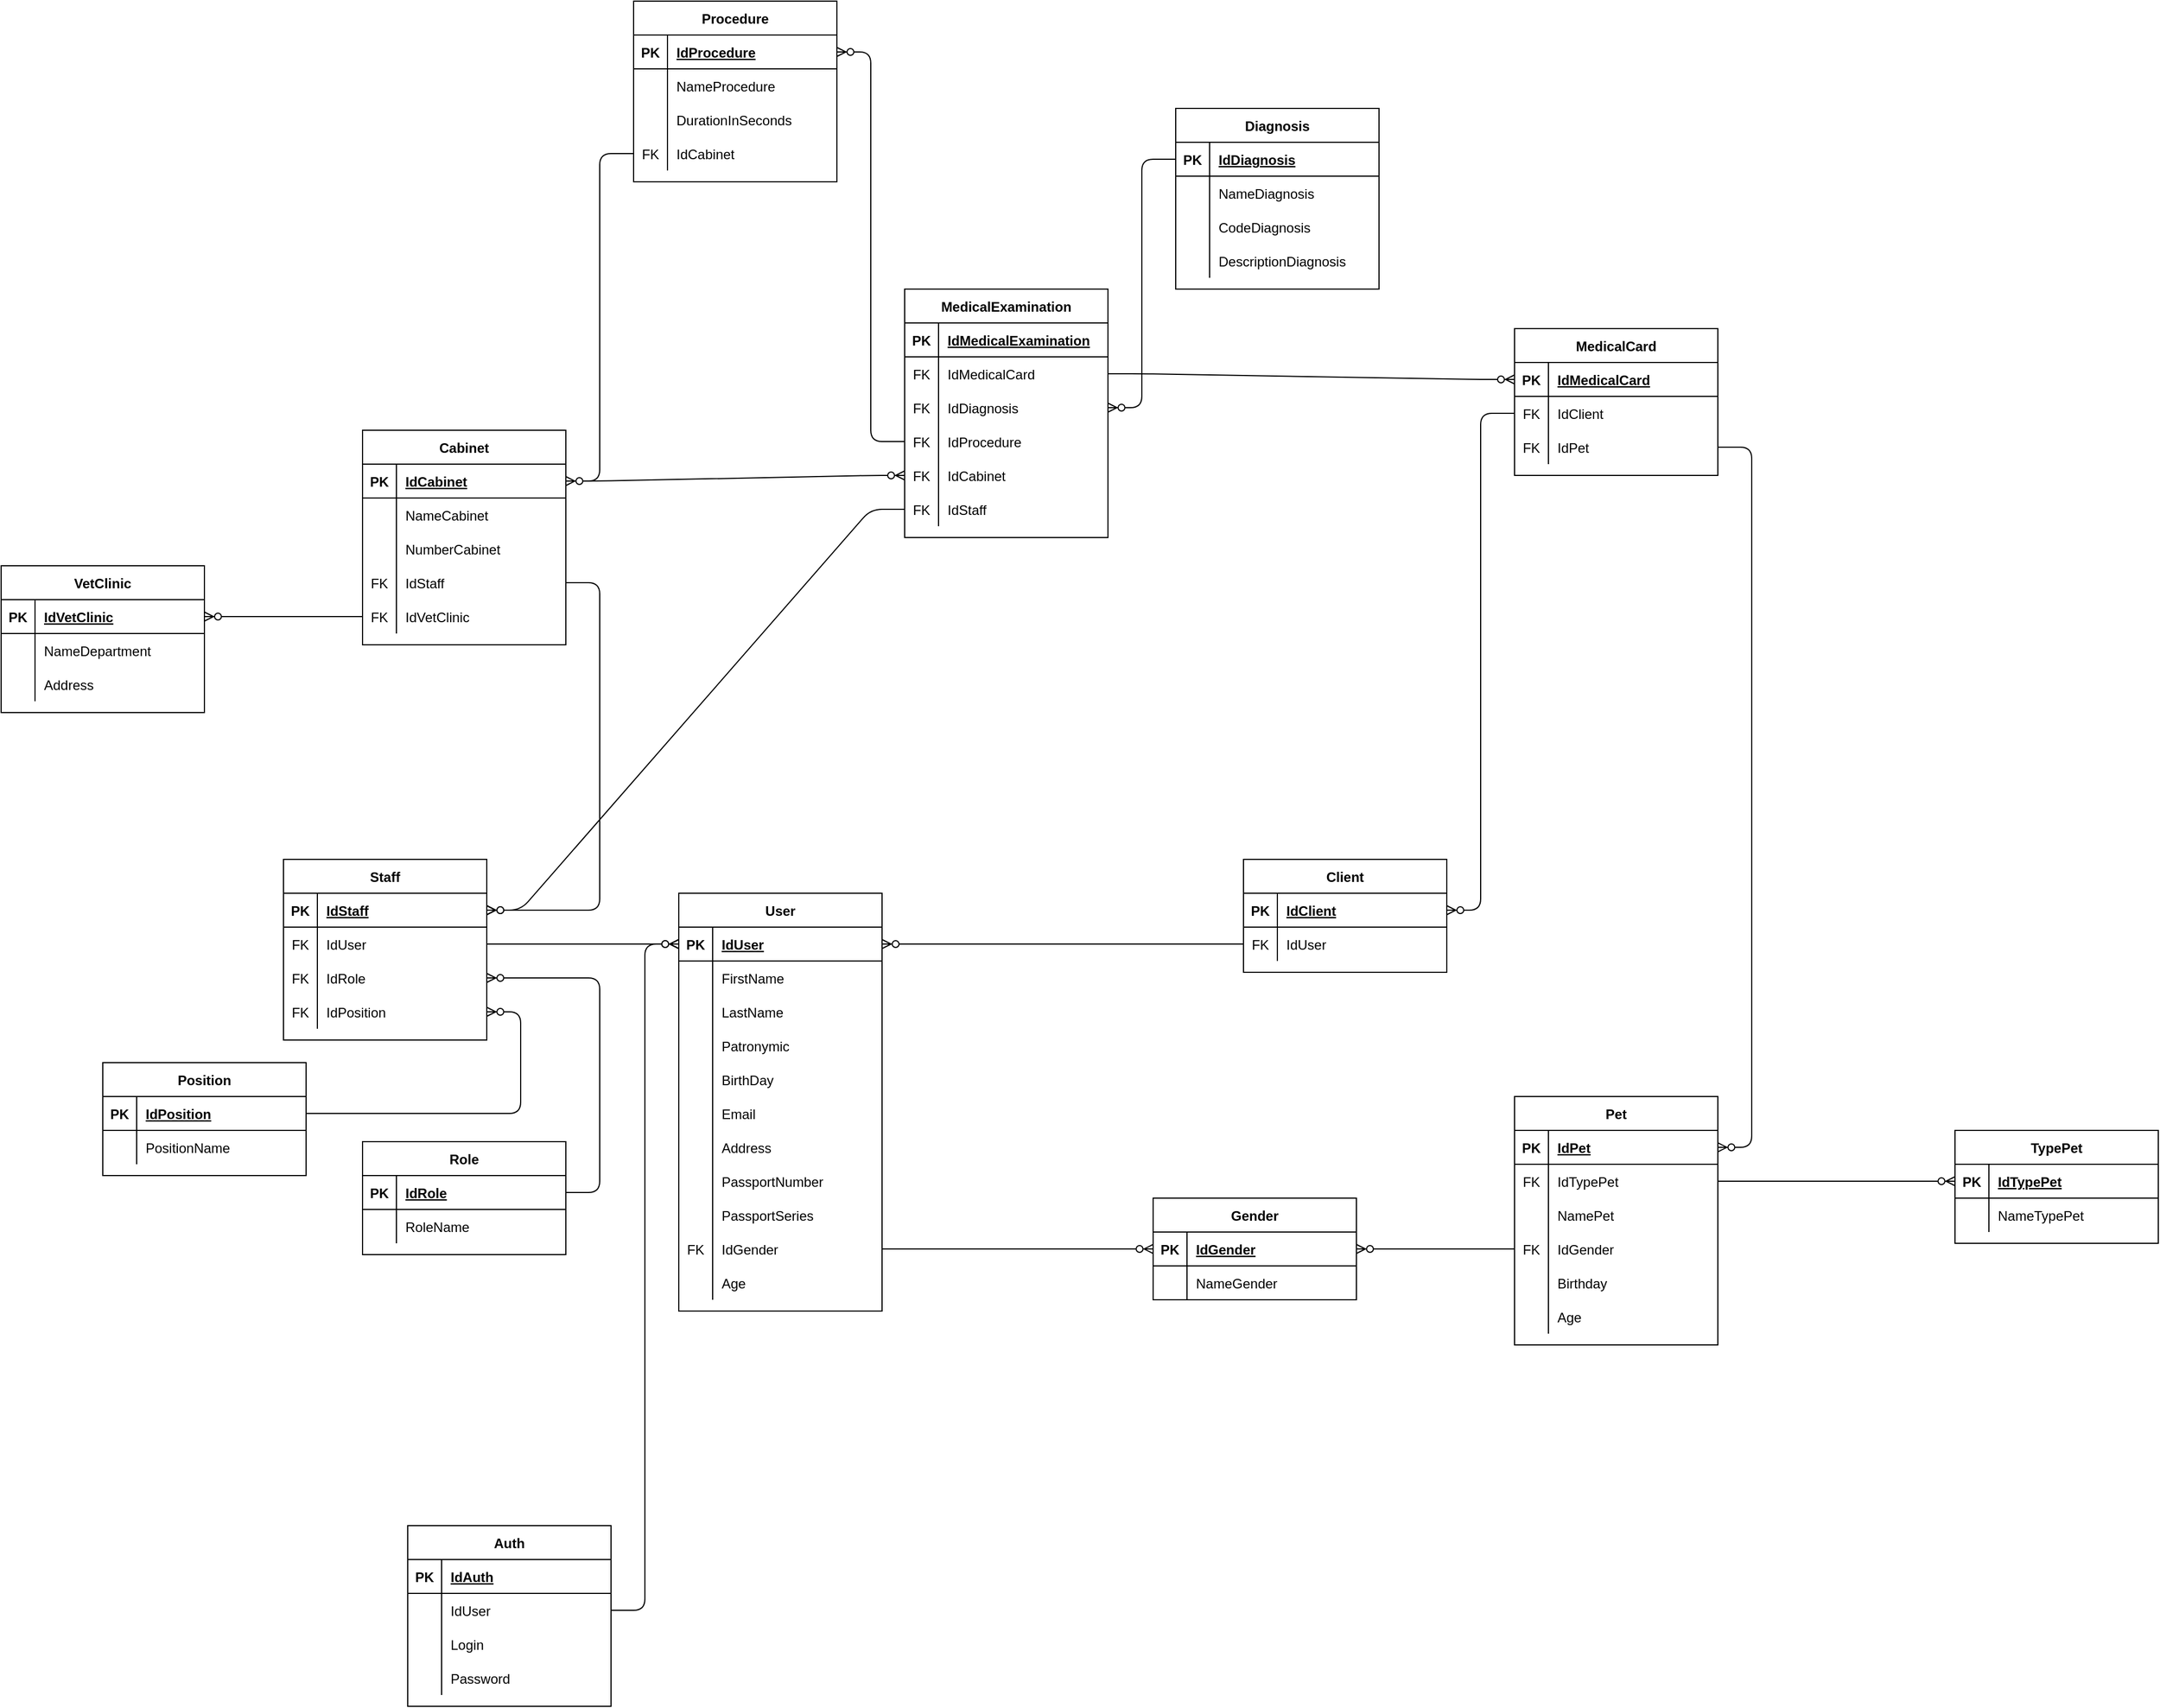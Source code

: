 <mxfile version="15.3.8" type="device"><diagram id="R2lEEEUBdFMjLlhIrx00" name="Page-1"><mxGraphModel dx="6538" dy="4276" grid="1" gridSize="10" guides="1" tooltips="1" connect="1" arrows="1" fold="1" page="1" pageScale="1" pageWidth="850" pageHeight="1100" math="0" shadow="0" extFonts="Permanent Marker^https://fonts.googleapis.com/css?family=Permanent+Marker"><root><mxCell id="0"/><mxCell id="1" parent="0"/><mxCell id="Kcs2TsnwkG-JLB3hxPD8-14" value="User" style="shape=table;startSize=30;container=1;collapsible=1;childLayout=tableLayout;fixedRows=1;rowLines=0;fontStyle=1;align=center;resizeLast=1;" vertex="1" parent="1"><mxGeometry x="270" y="380" width="180" height="370" as="geometry"/></mxCell><mxCell id="Kcs2TsnwkG-JLB3hxPD8-15" value="" style="shape=partialRectangle;collapsible=0;dropTarget=0;pointerEvents=0;fillColor=none;top=0;left=0;bottom=1;right=0;points=[[0,0.5],[1,0.5]];portConstraint=eastwest;" vertex="1" parent="Kcs2TsnwkG-JLB3hxPD8-14"><mxGeometry y="30" width="180" height="30" as="geometry"/></mxCell><mxCell id="Kcs2TsnwkG-JLB3hxPD8-16" value="PK" style="shape=partialRectangle;connectable=0;fillColor=none;top=0;left=0;bottom=0;right=0;fontStyle=1;overflow=hidden;" vertex="1" parent="Kcs2TsnwkG-JLB3hxPD8-15"><mxGeometry width="30" height="30" as="geometry"><mxRectangle width="30" height="30" as="alternateBounds"/></mxGeometry></mxCell><mxCell id="Kcs2TsnwkG-JLB3hxPD8-17" value="IdUser" style="shape=partialRectangle;connectable=0;fillColor=none;top=0;left=0;bottom=0;right=0;align=left;spacingLeft=6;fontStyle=5;overflow=hidden;" vertex="1" parent="Kcs2TsnwkG-JLB3hxPD8-15"><mxGeometry x="30" width="150" height="30" as="geometry"><mxRectangle width="150" height="30" as="alternateBounds"/></mxGeometry></mxCell><mxCell id="Kcs2TsnwkG-JLB3hxPD8-18" value="" style="shape=partialRectangle;collapsible=0;dropTarget=0;pointerEvents=0;fillColor=none;top=0;left=0;bottom=0;right=0;points=[[0,0.5],[1,0.5]];portConstraint=eastwest;" vertex="1" parent="Kcs2TsnwkG-JLB3hxPD8-14"><mxGeometry y="60" width="180" height="30" as="geometry"/></mxCell><mxCell id="Kcs2TsnwkG-JLB3hxPD8-19" value="" style="shape=partialRectangle;connectable=0;fillColor=none;top=0;left=0;bottom=0;right=0;editable=1;overflow=hidden;" vertex="1" parent="Kcs2TsnwkG-JLB3hxPD8-18"><mxGeometry width="30" height="30" as="geometry"><mxRectangle width="30" height="30" as="alternateBounds"/></mxGeometry></mxCell><mxCell id="Kcs2TsnwkG-JLB3hxPD8-20" value="FirstName" style="shape=partialRectangle;connectable=0;fillColor=none;top=0;left=0;bottom=0;right=0;align=left;spacingLeft=6;overflow=hidden;" vertex="1" parent="Kcs2TsnwkG-JLB3hxPD8-18"><mxGeometry x="30" width="150" height="30" as="geometry"><mxRectangle width="150" height="30" as="alternateBounds"/></mxGeometry></mxCell><mxCell id="Kcs2TsnwkG-JLB3hxPD8-21" value="" style="shape=partialRectangle;collapsible=0;dropTarget=0;pointerEvents=0;fillColor=none;top=0;left=0;bottom=0;right=0;points=[[0,0.5],[1,0.5]];portConstraint=eastwest;" vertex="1" parent="Kcs2TsnwkG-JLB3hxPD8-14"><mxGeometry y="90" width="180" height="30" as="geometry"/></mxCell><mxCell id="Kcs2TsnwkG-JLB3hxPD8-22" value="" style="shape=partialRectangle;connectable=0;fillColor=none;top=0;left=0;bottom=0;right=0;editable=1;overflow=hidden;" vertex="1" parent="Kcs2TsnwkG-JLB3hxPD8-21"><mxGeometry width="30" height="30" as="geometry"><mxRectangle width="30" height="30" as="alternateBounds"/></mxGeometry></mxCell><mxCell id="Kcs2TsnwkG-JLB3hxPD8-23" value="LastName" style="shape=partialRectangle;connectable=0;fillColor=none;top=0;left=0;bottom=0;right=0;align=left;spacingLeft=6;overflow=hidden;" vertex="1" parent="Kcs2TsnwkG-JLB3hxPD8-21"><mxGeometry x="30" width="150" height="30" as="geometry"><mxRectangle width="150" height="30" as="alternateBounds"/></mxGeometry></mxCell><mxCell id="Kcs2TsnwkG-JLB3hxPD8-24" value="" style="shape=partialRectangle;collapsible=0;dropTarget=0;pointerEvents=0;fillColor=none;top=0;left=0;bottom=0;right=0;points=[[0,0.5],[1,0.5]];portConstraint=eastwest;" vertex="1" parent="Kcs2TsnwkG-JLB3hxPD8-14"><mxGeometry y="120" width="180" height="30" as="geometry"/></mxCell><mxCell id="Kcs2TsnwkG-JLB3hxPD8-25" value="" style="shape=partialRectangle;connectable=0;fillColor=none;top=0;left=0;bottom=0;right=0;editable=1;overflow=hidden;" vertex="1" parent="Kcs2TsnwkG-JLB3hxPD8-24"><mxGeometry width="30" height="30" as="geometry"><mxRectangle width="30" height="30" as="alternateBounds"/></mxGeometry></mxCell><mxCell id="Kcs2TsnwkG-JLB3hxPD8-26" value="Patronymic" style="shape=partialRectangle;connectable=0;fillColor=none;top=0;left=0;bottom=0;right=0;align=left;spacingLeft=6;overflow=hidden;" vertex="1" parent="Kcs2TsnwkG-JLB3hxPD8-24"><mxGeometry x="30" width="150" height="30" as="geometry"><mxRectangle width="150" height="30" as="alternateBounds"/></mxGeometry></mxCell><mxCell id="Kcs2TsnwkG-JLB3hxPD8-27" value="" style="shape=partialRectangle;collapsible=0;dropTarget=0;pointerEvents=0;fillColor=none;top=0;left=0;bottom=0;right=0;points=[[0,0.5],[1,0.5]];portConstraint=eastwest;" vertex="1" parent="Kcs2TsnwkG-JLB3hxPD8-14"><mxGeometry y="150" width="180" height="30" as="geometry"/></mxCell><mxCell id="Kcs2TsnwkG-JLB3hxPD8-28" value="" style="shape=partialRectangle;connectable=0;fillColor=none;top=0;left=0;bottom=0;right=0;editable=1;overflow=hidden;" vertex="1" parent="Kcs2TsnwkG-JLB3hxPD8-27"><mxGeometry width="30" height="30" as="geometry"><mxRectangle width="30" height="30" as="alternateBounds"/></mxGeometry></mxCell><mxCell id="Kcs2TsnwkG-JLB3hxPD8-29" value="BirthDay" style="shape=partialRectangle;connectable=0;fillColor=none;top=0;left=0;bottom=0;right=0;align=left;spacingLeft=6;overflow=hidden;" vertex="1" parent="Kcs2TsnwkG-JLB3hxPD8-27"><mxGeometry x="30" width="150" height="30" as="geometry"><mxRectangle width="150" height="30" as="alternateBounds"/></mxGeometry></mxCell><mxCell id="Kcs2TsnwkG-JLB3hxPD8-31" value="" style="shape=partialRectangle;collapsible=0;dropTarget=0;pointerEvents=0;fillColor=none;top=0;left=0;bottom=0;right=0;points=[[0,0.5],[1,0.5]];portConstraint=eastwest;" vertex="1" parent="Kcs2TsnwkG-JLB3hxPD8-14"><mxGeometry y="180" width="180" height="30" as="geometry"/></mxCell><mxCell id="Kcs2TsnwkG-JLB3hxPD8-32" value="" style="shape=partialRectangle;connectable=0;fillColor=none;top=0;left=0;bottom=0;right=0;editable=1;overflow=hidden;" vertex="1" parent="Kcs2TsnwkG-JLB3hxPD8-31"><mxGeometry width="30" height="30" as="geometry"><mxRectangle width="30" height="30" as="alternateBounds"/></mxGeometry></mxCell><mxCell id="Kcs2TsnwkG-JLB3hxPD8-33" value="Email" style="shape=partialRectangle;connectable=0;fillColor=none;top=0;left=0;bottom=0;right=0;align=left;spacingLeft=6;overflow=hidden;" vertex="1" parent="Kcs2TsnwkG-JLB3hxPD8-31"><mxGeometry x="30" width="150" height="30" as="geometry"><mxRectangle width="150" height="30" as="alternateBounds"/></mxGeometry></mxCell><mxCell id="Kcs2TsnwkG-JLB3hxPD8-34" value="" style="shape=partialRectangle;collapsible=0;dropTarget=0;pointerEvents=0;fillColor=none;top=0;left=0;bottom=0;right=0;points=[[0,0.5],[1,0.5]];portConstraint=eastwest;" vertex="1" parent="Kcs2TsnwkG-JLB3hxPD8-14"><mxGeometry y="210" width="180" height="30" as="geometry"/></mxCell><mxCell id="Kcs2TsnwkG-JLB3hxPD8-35" value="" style="shape=partialRectangle;connectable=0;fillColor=none;top=0;left=0;bottom=0;right=0;editable=1;overflow=hidden;" vertex="1" parent="Kcs2TsnwkG-JLB3hxPD8-34"><mxGeometry width="30" height="30" as="geometry"><mxRectangle width="30" height="30" as="alternateBounds"/></mxGeometry></mxCell><mxCell id="Kcs2TsnwkG-JLB3hxPD8-36" value="Address" style="shape=partialRectangle;connectable=0;fillColor=none;top=0;left=0;bottom=0;right=0;align=left;spacingLeft=6;overflow=hidden;" vertex="1" parent="Kcs2TsnwkG-JLB3hxPD8-34"><mxGeometry x="30" width="150" height="30" as="geometry"><mxRectangle width="150" height="30" as="alternateBounds"/></mxGeometry></mxCell><mxCell id="Kcs2TsnwkG-JLB3hxPD8-37" value="" style="shape=partialRectangle;collapsible=0;dropTarget=0;pointerEvents=0;fillColor=none;top=0;left=0;bottom=0;right=0;points=[[0,0.5],[1,0.5]];portConstraint=eastwest;" vertex="1" parent="Kcs2TsnwkG-JLB3hxPD8-14"><mxGeometry y="240" width="180" height="30" as="geometry"/></mxCell><mxCell id="Kcs2TsnwkG-JLB3hxPD8-38" value="" style="shape=partialRectangle;connectable=0;fillColor=none;top=0;left=0;bottom=0;right=0;editable=1;overflow=hidden;" vertex="1" parent="Kcs2TsnwkG-JLB3hxPD8-37"><mxGeometry width="30" height="30" as="geometry"><mxRectangle width="30" height="30" as="alternateBounds"/></mxGeometry></mxCell><mxCell id="Kcs2TsnwkG-JLB3hxPD8-39" value="PassportNumber" style="shape=partialRectangle;connectable=0;fillColor=none;top=0;left=0;bottom=0;right=0;align=left;spacingLeft=6;overflow=hidden;" vertex="1" parent="Kcs2TsnwkG-JLB3hxPD8-37"><mxGeometry x="30" width="150" height="30" as="geometry"><mxRectangle width="150" height="30" as="alternateBounds"/></mxGeometry></mxCell><mxCell id="Kcs2TsnwkG-JLB3hxPD8-40" value="" style="shape=partialRectangle;collapsible=0;dropTarget=0;pointerEvents=0;fillColor=none;top=0;left=0;bottom=0;right=0;points=[[0,0.5],[1,0.5]];portConstraint=eastwest;" vertex="1" parent="Kcs2TsnwkG-JLB3hxPD8-14"><mxGeometry y="270" width="180" height="30" as="geometry"/></mxCell><mxCell id="Kcs2TsnwkG-JLB3hxPD8-41" value="" style="shape=partialRectangle;connectable=0;fillColor=none;top=0;left=0;bottom=0;right=0;editable=1;overflow=hidden;" vertex="1" parent="Kcs2TsnwkG-JLB3hxPD8-40"><mxGeometry width="30" height="30" as="geometry"><mxRectangle width="30" height="30" as="alternateBounds"/></mxGeometry></mxCell><mxCell id="Kcs2TsnwkG-JLB3hxPD8-42" value="PassportSeries" style="shape=partialRectangle;connectable=0;fillColor=none;top=0;left=0;bottom=0;right=0;align=left;spacingLeft=6;overflow=hidden;" vertex="1" parent="Kcs2TsnwkG-JLB3hxPD8-40"><mxGeometry x="30" width="150" height="30" as="geometry"><mxRectangle width="150" height="30" as="alternateBounds"/></mxGeometry></mxCell><mxCell id="Kcs2TsnwkG-JLB3hxPD8-106" value="" style="shape=partialRectangle;collapsible=0;dropTarget=0;pointerEvents=0;fillColor=none;top=0;left=0;bottom=0;right=0;points=[[0,0.5],[1,0.5]];portConstraint=eastwest;" vertex="1" parent="Kcs2TsnwkG-JLB3hxPD8-14"><mxGeometry y="300" width="180" height="30" as="geometry"/></mxCell><mxCell id="Kcs2TsnwkG-JLB3hxPD8-107" value="FK" style="shape=partialRectangle;connectable=0;fillColor=none;top=0;left=0;bottom=0;right=0;fontStyle=0;overflow=hidden;" vertex="1" parent="Kcs2TsnwkG-JLB3hxPD8-106"><mxGeometry width="30" height="30" as="geometry"><mxRectangle width="30" height="30" as="alternateBounds"/></mxGeometry></mxCell><mxCell id="Kcs2TsnwkG-JLB3hxPD8-108" value="IdGender" style="shape=partialRectangle;connectable=0;fillColor=none;top=0;left=0;bottom=0;right=0;align=left;spacingLeft=6;fontStyle=0;overflow=hidden;" vertex="1" parent="Kcs2TsnwkG-JLB3hxPD8-106"><mxGeometry x="30" width="150" height="30" as="geometry"><mxRectangle width="150" height="30" as="alternateBounds"/></mxGeometry></mxCell><mxCell id="Kcs2TsnwkG-JLB3hxPD8-111" value="" style="shape=partialRectangle;collapsible=0;dropTarget=0;pointerEvents=0;fillColor=none;top=0;left=0;bottom=0;right=0;points=[[0,0.5],[1,0.5]];portConstraint=eastwest;" vertex="1" parent="Kcs2TsnwkG-JLB3hxPD8-14"><mxGeometry y="330" width="180" height="30" as="geometry"/></mxCell><mxCell id="Kcs2TsnwkG-JLB3hxPD8-112" value="" style="shape=partialRectangle;connectable=0;fillColor=none;top=0;left=0;bottom=0;right=0;editable=1;overflow=hidden;" vertex="1" parent="Kcs2TsnwkG-JLB3hxPD8-111"><mxGeometry width="30" height="30" as="geometry"><mxRectangle width="30" height="30" as="alternateBounds"/></mxGeometry></mxCell><mxCell id="Kcs2TsnwkG-JLB3hxPD8-113" value="Age" style="shape=partialRectangle;connectable=0;fillColor=none;top=0;left=0;bottom=0;right=0;align=left;spacingLeft=6;overflow=hidden;" vertex="1" parent="Kcs2TsnwkG-JLB3hxPD8-111"><mxGeometry x="30" width="150" height="30" as="geometry"><mxRectangle width="150" height="30" as="alternateBounds"/></mxGeometry></mxCell><mxCell id="Kcs2TsnwkG-JLB3hxPD8-46" value="Client" style="shape=table;startSize=30;container=1;collapsible=1;childLayout=tableLayout;fixedRows=1;rowLines=0;fontStyle=1;align=center;resizeLast=1;" vertex="1" parent="1"><mxGeometry x="770" y="350" width="180" height="100" as="geometry"/></mxCell><mxCell id="Kcs2TsnwkG-JLB3hxPD8-47" value="" style="shape=partialRectangle;collapsible=0;dropTarget=0;pointerEvents=0;fillColor=none;top=0;left=0;bottom=1;right=0;points=[[0,0.5],[1,0.5]];portConstraint=eastwest;" vertex="1" parent="Kcs2TsnwkG-JLB3hxPD8-46"><mxGeometry y="30" width="180" height="30" as="geometry"/></mxCell><mxCell id="Kcs2TsnwkG-JLB3hxPD8-48" value="PK" style="shape=partialRectangle;connectable=0;fillColor=none;top=0;left=0;bottom=0;right=0;fontStyle=1;overflow=hidden;" vertex="1" parent="Kcs2TsnwkG-JLB3hxPD8-47"><mxGeometry width="30" height="30" as="geometry"><mxRectangle width="30" height="30" as="alternateBounds"/></mxGeometry></mxCell><mxCell id="Kcs2TsnwkG-JLB3hxPD8-49" value="IdClient" style="shape=partialRectangle;connectable=0;fillColor=none;top=0;left=0;bottom=0;right=0;align=left;spacingLeft=6;fontStyle=5;overflow=hidden;" vertex="1" parent="Kcs2TsnwkG-JLB3hxPD8-47"><mxGeometry x="30" width="150" height="30" as="geometry"><mxRectangle width="150" height="30" as="alternateBounds"/></mxGeometry></mxCell><mxCell id="Kcs2TsnwkG-JLB3hxPD8-59" value="" style="shape=partialRectangle;collapsible=0;dropTarget=0;pointerEvents=0;fillColor=none;top=0;left=0;bottom=0;right=0;points=[[0,0.5],[1,0.5]];portConstraint=eastwest;" vertex="1" parent="Kcs2TsnwkG-JLB3hxPD8-46"><mxGeometry y="60" width="180" height="30" as="geometry"/></mxCell><mxCell id="Kcs2TsnwkG-JLB3hxPD8-60" value="FK" style="shape=partialRectangle;connectable=0;fillColor=none;top=0;left=0;bottom=0;right=0;fontStyle=0;overflow=hidden;" vertex="1" parent="Kcs2TsnwkG-JLB3hxPD8-59"><mxGeometry width="30" height="30" as="geometry"><mxRectangle width="30" height="30" as="alternateBounds"/></mxGeometry></mxCell><mxCell id="Kcs2TsnwkG-JLB3hxPD8-61" value="IdUser" style="shape=partialRectangle;connectable=0;fillColor=none;top=0;left=0;bottom=0;right=0;align=left;spacingLeft=6;fontStyle=0;overflow=hidden;" vertex="1" parent="Kcs2TsnwkG-JLB3hxPD8-59"><mxGeometry x="30" width="150" height="30" as="geometry"><mxRectangle width="150" height="30" as="alternateBounds"/></mxGeometry></mxCell><mxCell id="Kcs2TsnwkG-JLB3hxPD8-66" value="" style="edgeStyle=entityRelationEdgeStyle;fontSize=12;html=1;endArrow=ERzeroToMany;endFill=1;" edge="1" parent="1" source="Kcs2TsnwkG-JLB3hxPD8-59" target="Kcs2TsnwkG-JLB3hxPD8-15"><mxGeometry width="100" height="100" relative="1" as="geometry"><mxPoint x="370" y="460" as="sourcePoint"/><mxPoint x="470" y="360" as="targetPoint"/></mxGeometry></mxCell><mxCell id="Kcs2TsnwkG-JLB3hxPD8-67" value="Pet" style="shape=table;startSize=30;container=1;collapsible=1;childLayout=tableLayout;fixedRows=1;rowLines=0;fontStyle=1;align=center;resizeLast=1;" vertex="1" parent="1"><mxGeometry x="1010" y="560" width="180" height="220" as="geometry"/></mxCell><mxCell id="Kcs2TsnwkG-JLB3hxPD8-68" value="" style="shape=partialRectangle;collapsible=0;dropTarget=0;pointerEvents=0;fillColor=none;top=0;left=0;bottom=1;right=0;points=[[0,0.5],[1,0.5]];portConstraint=eastwest;" vertex="1" parent="Kcs2TsnwkG-JLB3hxPD8-67"><mxGeometry y="30" width="180" height="30" as="geometry"/></mxCell><mxCell id="Kcs2TsnwkG-JLB3hxPD8-69" value="PK" style="shape=partialRectangle;connectable=0;fillColor=none;top=0;left=0;bottom=0;right=0;fontStyle=1;overflow=hidden;" vertex="1" parent="Kcs2TsnwkG-JLB3hxPD8-68"><mxGeometry width="30" height="30" as="geometry"><mxRectangle width="30" height="30" as="alternateBounds"/></mxGeometry></mxCell><mxCell id="Kcs2TsnwkG-JLB3hxPD8-70" value="IdPet" style="shape=partialRectangle;connectable=0;fillColor=none;top=0;left=0;bottom=0;right=0;align=left;spacingLeft=6;fontStyle=5;overflow=hidden;" vertex="1" parent="Kcs2TsnwkG-JLB3hxPD8-68"><mxGeometry x="30" width="150" height="30" as="geometry"><mxRectangle width="150" height="30" as="alternateBounds"/></mxGeometry></mxCell><mxCell id="Kcs2TsnwkG-JLB3hxPD8-71" value="" style="shape=partialRectangle;collapsible=0;dropTarget=0;pointerEvents=0;fillColor=none;top=0;left=0;bottom=0;right=0;points=[[0,0.5],[1,0.5]];portConstraint=eastwest;" vertex="1" parent="Kcs2TsnwkG-JLB3hxPD8-67"><mxGeometry y="60" width="180" height="30" as="geometry"/></mxCell><mxCell id="Kcs2TsnwkG-JLB3hxPD8-72" value="FK" style="shape=partialRectangle;connectable=0;fillColor=none;top=0;left=0;bottom=0;right=0;editable=1;overflow=hidden;" vertex="1" parent="Kcs2TsnwkG-JLB3hxPD8-71"><mxGeometry width="30" height="30" as="geometry"><mxRectangle width="30" height="30" as="alternateBounds"/></mxGeometry></mxCell><mxCell id="Kcs2TsnwkG-JLB3hxPD8-73" value="IdTypePet" style="shape=partialRectangle;connectable=0;fillColor=none;top=0;left=0;bottom=0;right=0;align=left;spacingLeft=6;overflow=hidden;" vertex="1" parent="Kcs2TsnwkG-JLB3hxPD8-71"><mxGeometry x="30" width="150" height="30" as="geometry"><mxRectangle width="150" height="30" as="alternateBounds"/></mxGeometry></mxCell><mxCell id="Kcs2TsnwkG-JLB3hxPD8-74" value="" style="shape=partialRectangle;collapsible=0;dropTarget=0;pointerEvents=0;fillColor=none;top=0;left=0;bottom=0;right=0;points=[[0,0.5],[1,0.5]];portConstraint=eastwest;" vertex="1" parent="Kcs2TsnwkG-JLB3hxPD8-67"><mxGeometry y="90" width="180" height="30" as="geometry"/></mxCell><mxCell id="Kcs2TsnwkG-JLB3hxPD8-75" value="" style="shape=partialRectangle;connectable=0;fillColor=none;top=0;left=0;bottom=0;right=0;editable=1;overflow=hidden;" vertex="1" parent="Kcs2TsnwkG-JLB3hxPD8-74"><mxGeometry width="30" height="30" as="geometry"><mxRectangle width="30" height="30" as="alternateBounds"/></mxGeometry></mxCell><mxCell id="Kcs2TsnwkG-JLB3hxPD8-76" value="NamePet" style="shape=partialRectangle;connectable=0;fillColor=none;top=0;left=0;bottom=0;right=0;align=left;spacingLeft=6;overflow=hidden;" vertex="1" parent="Kcs2TsnwkG-JLB3hxPD8-74"><mxGeometry x="30" width="150" height="30" as="geometry"><mxRectangle width="150" height="30" as="alternateBounds"/></mxGeometry></mxCell><mxCell id="Kcs2TsnwkG-JLB3hxPD8-77" value="" style="shape=partialRectangle;collapsible=0;dropTarget=0;pointerEvents=0;fillColor=none;top=0;left=0;bottom=0;right=0;points=[[0,0.5],[1,0.5]];portConstraint=eastwest;" vertex="1" parent="Kcs2TsnwkG-JLB3hxPD8-67"><mxGeometry y="120" width="180" height="30" as="geometry"/></mxCell><mxCell id="Kcs2TsnwkG-JLB3hxPD8-78" value="FK" style="shape=partialRectangle;connectable=0;fillColor=none;top=0;left=0;bottom=0;right=0;editable=1;overflow=hidden;" vertex="1" parent="Kcs2TsnwkG-JLB3hxPD8-77"><mxGeometry width="30" height="30" as="geometry"><mxRectangle width="30" height="30" as="alternateBounds"/></mxGeometry></mxCell><mxCell id="Kcs2TsnwkG-JLB3hxPD8-79" value="IdGender" style="shape=partialRectangle;connectable=0;fillColor=none;top=0;left=0;bottom=0;right=0;align=left;spacingLeft=6;overflow=hidden;" vertex="1" parent="Kcs2TsnwkG-JLB3hxPD8-77"><mxGeometry x="30" width="150" height="30" as="geometry"><mxRectangle width="150" height="30" as="alternateBounds"/></mxGeometry></mxCell><mxCell id="Kcs2TsnwkG-JLB3hxPD8-225" value="" style="shape=partialRectangle;collapsible=0;dropTarget=0;pointerEvents=0;fillColor=none;top=0;left=0;bottom=0;right=0;points=[[0,0.5],[1,0.5]];portConstraint=eastwest;" vertex="1" parent="Kcs2TsnwkG-JLB3hxPD8-67"><mxGeometry y="150" width="180" height="30" as="geometry"/></mxCell><mxCell id="Kcs2TsnwkG-JLB3hxPD8-226" value="" style="shape=partialRectangle;connectable=0;fillColor=none;top=0;left=0;bottom=0;right=0;editable=1;overflow=hidden;" vertex="1" parent="Kcs2TsnwkG-JLB3hxPD8-225"><mxGeometry width="30" height="30" as="geometry"><mxRectangle width="30" height="30" as="alternateBounds"/></mxGeometry></mxCell><mxCell id="Kcs2TsnwkG-JLB3hxPD8-227" value="Birthday" style="shape=partialRectangle;connectable=0;fillColor=none;top=0;left=0;bottom=0;right=0;align=left;spacingLeft=6;overflow=hidden;" vertex="1" parent="Kcs2TsnwkG-JLB3hxPD8-225"><mxGeometry x="30" width="150" height="30" as="geometry"><mxRectangle width="150" height="30" as="alternateBounds"/></mxGeometry></mxCell><mxCell id="Kcs2TsnwkG-JLB3hxPD8-114" value="" style="shape=partialRectangle;collapsible=0;dropTarget=0;pointerEvents=0;fillColor=none;top=0;left=0;bottom=0;right=0;points=[[0,0.5],[1,0.5]];portConstraint=eastwest;" vertex="1" parent="Kcs2TsnwkG-JLB3hxPD8-67"><mxGeometry y="180" width="180" height="30" as="geometry"/></mxCell><mxCell id="Kcs2TsnwkG-JLB3hxPD8-115" value="" style="shape=partialRectangle;connectable=0;fillColor=none;top=0;left=0;bottom=0;right=0;editable=1;overflow=hidden;" vertex="1" parent="Kcs2TsnwkG-JLB3hxPD8-114"><mxGeometry width="30" height="30" as="geometry"><mxRectangle width="30" height="30" as="alternateBounds"/></mxGeometry></mxCell><mxCell id="Kcs2TsnwkG-JLB3hxPD8-116" value="Age" style="shape=partialRectangle;connectable=0;fillColor=none;top=0;left=0;bottom=0;right=0;align=left;spacingLeft=6;overflow=hidden;" vertex="1" parent="Kcs2TsnwkG-JLB3hxPD8-114"><mxGeometry x="30" width="150" height="30" as="geometry"><mxRectangle width="150" height="30" as="alternateBounds"/></mxGeometry></mxCell><mxCell id="Kcs2TsnwkG-JLB3hxPD8-80" value="TypePet" style="shape=table;startSize=30;container=1;collapsible=1;childLayout=tableLayout;fixedRows=1;rowLines=0;fontStyle=1;align=center;resizeLast=1;" vertex="1" parent="1"><mxGeometry x="1400" y="590" width="180" height="100" as="geometry"/></mxCell><mxCell id="Kcs2TsnwkG-JLB3hxPD8-81" value="" style="shape=partialRectangle;collapsible=0;dropTarget=0;pointerEvents=0;fillColor=none;top=0;left=0;bottom=1;right=0;points=[[0,0.5],[1,0.5]];portConstraint=eastwest;" vertex="1" parent="Kcs2TsnwkG-JLB3hxPD8-80"><mxGeometry y="30" width="180" height="30" as="geometry"/></mxCell><mxCell id="Kcs2TsnwkG-JLB3hxPD8-82" value="PK" style="shape=partialRectangle;connectable=0;fillColor=none;top=0;left=0;bottom=0;right=0;fontStyle=1;overflow=hidden;" vertex="1" parent="Kcs2TsnwkG-JLB3hxPD8-81"><mxGeometry width="30" height="30" as="geometry"><mxRectangle width="30" height="30" as="alternateBounds"/></mxGeometry></mxCell><mxCell id="Kcs2TsnwkG-JLB3hxPD8-83" value="IdTypePet" style="shape=partialRectangle;connectable=0;fillColor=none;top=0;left=0;bottom=0;right=0;align=left;spacingLeft=6;fontStyle=5;overflow=hidden;" vertex="1" parent="Kcs2TsnwkG-JLB3hxPD8-81"><mxGeometry x="30" width="150" height="30" as="geometry"><mxRectangle width="150" height="30" as="alternateBounds"/></mxGeometry></mxCell><mxCell id="Kcs2TsnwkG-JLB3hxPD8-84" value="" style="shape=partialRectangle;collapsible=0;dropTarget=0;pointerEvents=0;fillColor=none;top=0;left=0;bottom=0;right=0;points=[[0,0.5],[1,0.5]];portConstraint=eastwest;" vertex="1" parent="Kcs2TsnwkG-JLB3hxPD8-80"><mxGeometry y="60" width="180" height="30" as="geometry"/></mxCell><mxCell id="Kcs2TsnwkG-JLB3hxPD8-85" value="" style="shape=partialRectangle;connectable=0;fillColor=none;top=0;left=0;bottom=0;right=0;editable=1;overflow=hidden;" vertex="1" parent="Kcs2TsnwkG-JLB3hxPD8-84"><mxGeometry width="30" height="30" as="geometry"><mxRectangle width="30" height="30" as="alternateBounds"/></mxGeometry></mxCell><mxCell id="Kcs2TsnwkG-JLB3hxPD8-86" value="NameTypePet" style="shape=partialRectangle;connectable=0;fillColor=none;top=0;left=0;bottom=0;right=0;align=left;spacingLeft=6;overflow=hidden;" vertex="1" parent="Kcs2TsnwkG-JLB3hxPD8-84"><mxGeometry x="30" width="150" height="30" as="geometry"><mxRectangle width="150" height="30" as="alternateBounds"/></mxGeometry></mxCell><mxCell id="Kcs2TsnwkG-JLB3hxPD8-93" value="Gender" style="shape=table;startSize=30;container=1;collapsible=1;childLayout=tableLayout;fixedRows=1;rowLines=0;fontStyle=1;align=center;resizeLast=1;" vertex="1" parent="1"><mxGeometry x="690" y="650" width="180" height="90" as="geometry"/></mxCell><mxCell id="Kcs2TsnwkG-JLB3hxPD8-94" value="" style="shape=partialRectangle;collapsible=0;dropTarget=0;pointerEvents=0;fillColor=none;top=0;left=0;bottom=1;right=0;points=[[0,0.5],[1,0.5]];portConstraint=eastwest;" vertex="1" parent="Kcs2TsnwkG-JLB3hxPD8-93"><mxGeometry y="30" width="180" height="30" as="geometry"/></mxCell><mxCell id="Kcs2TsnwkG-JLB3hxPD8-95" value="PK" style="shape=partialRectangle;connectable=0;fillColor=none;top=0;left=0;bottom=0;right=0;fontStyle=1;overflow=hidden;" vertex="1" parent="Kcs2TsnwkG-JLB3hxPD8-94"><mxGeometry width="30" height="30" as="geometry"><mxRectangle width="30" height="30" as="alternateBounds"/></mxGeometry></mxCell><mxCell id="Kcs2TsnwkG-JLB3hxPD8-96" value="IdGender" style="shape=partialRectangle;connectable=0;fillColor=none;top=0;left=0;bottom=0;right=0;align=left;spacingLeft=6;fontStyle=5;overflow=hidden;" vertex="1" parent="Kcs2TsnwkG-JLB3hxPD8-94"><mxGeometry x="30" width="150" height="30" as="geometry"><mxRectangle width="150" height="30" as="alternateBounds"/></mxGeometry></mxCell><mxCell id="Kcs2TsnwkG-JLB3hxPD8-97" value="" style="shape=partialRectangle;collapsible=0;dropTarget=0;pointerEvents=0;fillColor=none;top=0;left=0;bottom=0;right=0;points=[[0,0.5],[1,0.5]];portConstraint=eastwest;" vertex="1" parent="Kcs2TsnwkG-JLB3hxPD8-93"><mxGeometry y="60" width="180" height="30" as="geometry"/></mxCell><mxCell id="Kcs2TsnwkG-JLB3hxPD8-98" value="" style="shape=partialRectangle;connectable=0;fillColor=none;top=0;left=0;bottom=0;right=0;editable=1;overflow=hidden;" vertex="1" parent="Kcs2TsnwkG-JLB3hxPD8-97"><mxGeometry width="30" height="30" as="geometry"><mxRectangle width="30" height="30" as="alternateBounds"/></mxGeometry></mxCell><mxCell id="Kcs2TsnwkG-JLB3hxPD8-99" value="NameGender" style="shape=partialRectangle;connectable=0;fillColor=none;top=0;left=0;bottom=0;right=0;align=left;spacingLeft=6;overflow=hidden;" vertex="1" parent="Kcs2TsnwkG-JLB3hxPD8-97"><mxGeometry x="30" width="150" height="30" as="geometry"><mxRectangle width="150" height="30" as="alternateBounds"/></mxGeometry></mxCell><mxCell id="Kcs2TsnwkG-JLB3hxPD8-109" value="" style="edgeStyle=entityRelationEdgeStyle;fontSize=12;html=1;endArrow=ERzeroToMany;endFill=1;" edge="1" parent="1" source="Kcs2TsnwkG-JLB3hxPD8-106" target="Kcs2TsnwkG-JLB3hxPD8-94"><mxGeometry width="100" height="100" relative="1" as="geometry"><mxPoint x="280" y="550" as="sourcePoint"/><mxPoint x="380" y="480" as="targetPoint"/></mxGeometry></mxCell><mxCell id="Kcs2TsnwkG-JLB3hxPD8-110" value="" style="edgeStyle=entityRelationEdgeStyle;fontSize=12;html=1;endArrow=ERzeroToMany;endFill=1;" edge="1" parent="1" source="Kcs2TsnwkG-JLB3hxPD8-77" target="Kcs2TsnwkG-JLB3hxPD8-94"><mxGeometry width="100" height="100" relative="1" as="geometry"><mxPoint x="770" y="300" as="sourcePoint"/><mxPoint x="800" y="470" as="targetPoint"/></mxGeometry></mxCell><mxCell id="Kcs2TsnwkG-JLB3hxPD8-117" value="" style="edgeStyle=entityRelationEdgeStyle;fontSize=12;html=1;endArrow=ERzeroToMany;endFill=1;" edge="1" parent="1" source="Kcs2TsnwkG-JLB3hxPD8-71" target="Kcs2TsnwkG-JLB3hxPD8-81"><mxGeometry width="100" height="100" relative="1" as="geometry"><mxPoint x="1230" y="550" as="sourcePoint"/><mxPoint x="1330" y="450" as="targetPoint"/></mxGeometry></mxCell><mxCell id="Kcs2TsnwkG-JLB3hxPD8-122" value="Staff" style="shape=table;startSize=30;container=1;collapsible=1;childLayout=tableLayout;fixedRows=1;rowLines=0;fontStyle=1;align=center;resizeLast=1;" vertex="1" parent="1"><mxGeometry x="-80" y="350" width="180" height="160" as="geometry"/></mxCell><mxCell id="Kcs2TsnwkG-JLB3hxPD8-123" value="" style="shape=partialRectangle;collapsible=0;dropTarget=0;pointerEvents=0;fillColor=none;top=0;left=0;bottom=1;right=0;points=[[0,0.5],[1,0.5]];portConstraint=eastwest;" vertex="1" parent="Kcs2TsnwkG-JLB3hxPD8-122"><mxGeometry y="30" width="180" height="30" as="geometry"/></mxCell><mxCell id="Kcs2TsnwkG-JLB3hxPD8-124" value="PK" style="shape=partialRectangle;connectable=0;fillColor=none;top=0;left=0;bottom=0;right=0;fontStyle=1;overflow=hidden;" vertex="1" parent="Kcs2TsnwkG-JLB3hxPD8-123"><mxGeometry width="30" height="30" as="geometry"><mxRectangle width="30" height="30" as="alternateBounds"/></mxGeometry></mxCell><mxCell id="Kcs2TsnwkG-JLB3hxPD8-125" value="IdStaff" style="shape=partialRectangle;connectable=0;fillColor=none;top=0;left=0;bottom=0;right=0;align=left;spacingLeft=6;fontStyle=5;overflow=hidden;" vertex="1" parent="Kcs2TsnwkG-JLB3hxPD8-123"><mxGeometry x="30" width="150" height="30" as="geometry"><mxRectangle width="150" height="30" as="alternateBounds"/></mxGeometry></mxCell><mxCell id="Kcs2TsnwkG-JLB3hxPD8-126" value="" style="shape=partialRectangle;collapsible=0;dropTarget=0;pointerEvents=0;fillColor=none;top=0;left=0;bottom=0;right=0;points=[[0,0.5],[1,0.5]];portConstraint=eastwest;" vertex="1" parent="Kcs2TsnwkG-JLB3hxPD8-122"><mxGeometry y="60" width="180" height="30" as="geometry"/></mxCell><mxCell id="Kcs2TsnwkG-JLB3hxPD8-127" value="FK" style="shape=partialRectangle;connectable=0;fillColor=none;top=0;left=0;bottom=0;right=0;editable=1;overflow=hidden;" vertex="1" parent="Kcs2TsnwkG-JLB3hxPD8-126"><mxGeometry width="30" height="30" as="geometry"><mxRectangle width="30" height="30" as="alternateBounds"/></mxGeometry></mxCell><mxCell id="Kcs2TsnwkG-JLB3hxPD8-128" value="IdUser" style="shape=partialRectangle;connectable=0;fillColor=none;top=0;left=0;bottom=0;right=0;align=left;spacingLeft=6;overflow=hidden;" vertex="1" parent="Kcs2TsnwkG-JLB3hxPD8-126"><mxGeometry x="30" width="150" height="30" as="geometry"><mxRectangle width="150" height="30" as="alternateBounds"/></mxGeometry></mxCell><mxCell id="Kcs2TsnwkG-JLB3hxPD8-129" value="" style="shape=partialRectangle;collapsible=0;dropTarget=0;pointerEvents=0;fillColor=none;top=0;left=0;bottom=0;right=0;points=[[0,0.5],[1,0.5]];portConstraint=eastwest;" vertex="1" parent="Kcs2TsnwkG-JLB3hxPD8-122"><mxGeometry y="90" width="180" height="30" as="geometry"/></mxCell><mxCell id="Kcs2TsnwkG-JLB3hxPD8-130" value="FK" style="shape=partialRectangle;connectable=0;fillColor=none;top=0;left=0;bottom=0;right=0;editable=1;overflow=hidden;" vertex="1" parent="Kcs2TsnwkG-JLB3hxPD8-129"><mxGeometry width="30" height="30" as="geometry"><mxRectangle width="30" height="30" as="alternateBounds"/></mxGeometry></mxCell><mxCell id="Kcs2TsnwkG-JLB3hxPD8-131" value="IdRole" style="shape=partialRectangle;connectable=0;fillColor=none;top=0;left=0;bottom=0;right=0;align=left;spacingLeft=6;overflow=hidden;" vertex="1" parent="Kcs2TsnwkG-JLB3hxPD8-129"><mxGeometry x="30" width="150" height="30" as="geometry"><mxRectangle width="150" height="30" as="alternateBounds"/></mxGeometry></mxCell><mxCell id="Kcs2TsnwkG-JLB3hxPD8-132" value="" style="shape=partialRectangle;collapsible=0;dropTarget=0;pointerEvents=0;fillColor=none;top=0;left=0;bottom=0;right=0;points=[[0,0.5],[1,0.5]];portConstraint=eastwest;" vertex="1" parent="Kcs2TsnwkG-JLB3hxPD8-122"><mxGeometry y="120" width="180" height="30" as="geometry"/></mxCell><mxCell id="Kcs2TsnwkG-JLB3hxPD8-133" value="FK" style="shape=partialRectangle;connectable=0;fillColor=none;top=0;left=0;bottom=0;right=0;editable=1;overflow=hidden;" vertex="1" parent="Kcs2TsnwkG-JLB3hxPD8-132"><mxGeometry width="30" height="30" as="geometry"><mxRectangle width="30" height="30" as="alternateBounds"/></mxGeometry></mxCell><mxCell id="Kcs2TsnwkG-JLB3hxPD8-134" value="IdPosition" style="shape=partialRectangle;connectable=0;fillColor=none;top=0;left=0;bottom=0;right=0;align=left;spacingLeft=6;overflow=hidden;" vertex="1" parent="Kcs2TsnwkG-JLB3hxPD8-132"><mxGeometry x="30" width="150" height="30" as="geometry"><mxRectangle width="150" height="30" as="alternateBounds"/></mxGeometry></mxCell><mxCell id="Kcs2TsnwkG-JLB3hxPD8-135" value="Role" style="shape=table;startSize=30;container=1;collapsible=1;childLayout=tableLayout;fixedRows=1;rowLines=0;fontStyle=1;align=center;resizeLast=1;" vertex="1" parent="1"><mxGeometry x="-10" y="600" width="180" height="100" as="geometry"/></mxCell><mxCell id="Kcs2TsnwkG-JLB3hxPD8-136" value="" style="shape=partialRectangle;collapsible=0;dropTarget=0;pointerEvents=0;fillColor=none;top=0;left=0;bottom=1;right=0;points=[[0,0.5],[1,0.5]];portConstraint=eastwest;" vertex="1" parent="Kcs2TsnwkG-JLB3hxPD8-135"><mxGeometry y="30" width="180" height="30" as="geometry"/></mxCell><mxCell id="Kcs2TsnwkG-JLB3hxPD8-137" value="PK" style="shape=partialRectangle;connectable=0;fillColor=none;top=0;left=0;bottom=0;right=0;fontStyle=1;overflow=hidden;" vertex="1" parent="Kcs2TsnwkG-JLB3hxPD8-136"><mxGeometry width="30" height="30" as="geometry"><mxRectangle width="30" height="30" as="alternateBounds"/></mxGeometry></mxCell><mxCell id="Kcs2TsnwkG-JLB3hxPD8-138" value="IdRole" style="shape=partialRectangle;connectable=0;fillColor=none;top=0;left=0;bottom=0;right=0;align=left;spacingLeft=6;fontStyle=5;overflow=hidden;" vertex="1" parent="Kcs2TsnwkG-JLB3hxPD8-136"><mxGeometry x="30" width="150" height="30" as="geometry"><mxRectangle width="150" height="30" as="alternateBounds"/></mxGeometry></mxCell><mxCell id="Kcs2TsnwkG-JLB3hxPD8-139" value="" style="shape=partialRectangle;collapsible=0;dropTarget=0;pointerEvents=0;fillColor=none;top=0;left=0;bottom=0;right=0;points=[[0,0.5],[1,0.5]];portConstraint=eastwest;" vertex="1" parent="Kcs2TsnwkG-JLB3hxPD8-135"><mxGeometry y="60" width="180" height="30" as="geometry"/></mxCell><mxCell id="Kcs2TsnwkG-JLB3hxPD8-140" value="" style="shape=partialRectangle;connectable=0;fillColor=none;top=0;left=0;bottom=0;right=0;editable=1;overflow=hidden;" vertex="1" parent="Kcs2TsnwkG-JLB3hxPD8-139"><mxGeometry width="30" height="30" as="geometry"><mxRectangle width="30" height="30" as="alternateBounds"/></mxGeometry></mxCell><mxCell id="Kcs2TsnwkG-JLB3hxPD8-141" value="RoleName" style="shape=partialRectangle;connectable=0;fillColor=none;top=0;left=0;bottom=0;right=0;align=left;spacingLeft=6;overflow=hidden;" vertex="1" parent="Kcs2TsnwkG-JLB3hxPD8-139"><mxGeometry x="30" width="150" height="30" as="geometry"><mxRectangle width="150" height="30" as="alternateBounds"/></mxGeometry></mxCell><mxCell id="Kcs2TsnwkG-JLB3hxPD8-148" value="Position" style="shape=table;startSize=30;container=1;collapsible=1;childLayout=tableLayout;fixedRows=1;rowLines=0;fontStyle=1;align=center;resizeLast=1;" vertex="1" parent="1"><mxGeometry x="-240" y="530" width="180" height="100" as="geometry"/></mxCell><mxCell id="Kcs2TsnwkG-JLB3hxPD8-149" value="" style="shape=partialRectangle;collapsible=0;dropTarget=0;pointerEvents=0;fillColor=none;top=0;left=0;bottom=1;right=0;points=[[0,0.5],[1,0.5]];portConstraint=eastwest;" vertex="1" parent="Kcs2TsnwkG-JLB3hxPD8-148"><mxGeometry y="30" width="180" height="30" as="geometry"/></mxCell><mxCell id="Kcs2TsnwkG-JLB3hxPD8-150" value="PK" style="shape=partialRectangle;connectable=0;fillColor=none;top=0;left=0;bottom=0;right=0;fontStyle=1;overflow=hidden;" vertex="1" parent="Kcs2TsnwkG-JLB3hxPD8-149"><mxGeometry width="30" height="30" as="geometry"><mxRectangle width="30" height="30" as="alternateBounds"/></mxGeometry></mxCell><mxCell id="Kcs2TsnwkG-JLB3hxPD8-151" value="IdPosition" style="shape=partialRectangle;connectable=0;fillColor=none;top=0;left=0;bottom=0;right=0;align=left;spacingLeft=6;fontStyle=5;overflow=hidden;" vertex="1" parent="Kcs2TsnwkG-JLB3hxPD8-149"><mxGeometry x="30" width="150" height="30" as="geometry"><mxRectangle width="150" height="30" as="alternateBounds"/></mxGeometry></mxCell><mxCell id="Kcs2TsnwkG-JLB3hxPD8-152" value="" style="shape=partialRectangle;collapsible=0;dropTarget=0;pointerEvents=0;fillColor=none;top=0;left=0;bottom=0;right=0;points=[[0,0.5],[1,0.5]];portConstraint=eastwest;" vertex="1" parent="Kcs2TsnwkG-JLB3hxPD8-148"><mxGeometry y="60" width="180" height="30" as="geometry"/></mxCell><mxCell id="Kcs2TsnwkG-JLB3hxPD8-153" value="" style="shape=partialRectangle;connectable=0;fillColor=none;top=0;left=0;bottom=0;right=0;editable=1;overflow=hidden;" vertex="1" parent="Kcs2TsnwkG-JLB3hxPD8-152"><mxGeometry width="30" height="30" as="geometry"><mxRectangle width="30" height="30" as="alternateBounds"/></mxGeometry></mxCell><mxCell id="Kcs2TsnwkG-JLB3hxPD8-154" value="PositionName" style="shape=partialRectangle;connectable=0;fillColor=none;top=0;left=0;bottom=0;right=0;align=left;spacingLeft=6;overflow=hidden;" vertex="1" parent="Kcs2TsnwkG-JLB3hxPD8-152"><mxGeometry x="30" width="150" height="30" as="geometry"><mxRectangle width="150" height="30" as="alternateBounds"/></mxGeometry></mxCell><mxCell id="Kcs2TsnwkG-JLB3hxPD8-161" value="" style="edgeStyle=entityRelationEdgeStyle;fontSize=12;html=1;endArrow=ERzeroToMany;endFill=1;" edge="1" parent="1" source="Kcs2TsnwkG-JLB3hxPD8-149" target="Kcs2TsnwkG-JLB3hxPD8-132"><mxGeometry width="100" height="100" relative="1" as="geometry"><mxPoint x="-340" y="400" as="sourcePoint"/><mxPoint x="-240" y="300" as="targetPoint"/></mxGeometry></mxCell><mxCell id="Kcs2TsnwkG-JLB3hxPD8-162" value="" style="edgeStyle=entityRelationEdgeStyle;fontSize=12;html=1;endArrow=ERzeroToMany;endFill=1;" edge="1" parent="1" source="Kcs2TsnwkG-JLB3hxPD8-126" target="Kcs2TsnwkG-JLB3hxPD8-15"><mxGeometry width="100" height="100" relative="1" as="geometry"><mxPoint x="-340" y="400" as="sourcePoint"/><mxPoint x="-240" y="300" as="targetPoint"/></mxGeometry></mxCell><mxCell id="Kcs2TsnwkG-JLB3hxPD8-163" value="" style="edgeStyle=entityRelationEdgeStyle;fontSize=12;html=1;endArrow=ERzeroToMany;endFill=1;" edge="1" parent="1" source="Kcs2TsnwkG-JLB3hxPD8-136" target="Kcs2TsnwkG-JLB3hxPD8-129"><mxGeometry width="100" height="100" relative="1" as="geometry"><mxPoint x="-340" y="400" as="sourcePoint"/><mxPoint x="-240" y="300" as="targetPoint"/></mxGeometry></mxCell><mxCell id="Kcs2TsnwkG-JLB3hxPD8-164" value="Cabinet" style="shape=table;startSize=30;container=1;collapsible=1;childLayout=tableLayout;fixedRows=1;rowLines=0;fontStyle=1;align=center;resizeLast=1;" vertex="1" parent="1"><mxGeometry x="-10" y="-30" width="180" height="190" as="geometry"/></mxCell><mxCell id="Kcs2TsnwkG-JLB3hxPD8-165" value="" style="shape=partialRectangle;collapsible=0;dropTarget=0;pointerEvents=0;fillColor=none;top=0;left=0;bottom=1;right=0;points=[[0,0.5],[1,0.5]];portConstraint=eastwest;" vertex="1" parent="Kcs2TsnwkG-JLB3hxPD8-164"><mxGeometry y="30" width="180" height="30" as="geometry"/></mxCell><mxCell id="Kcs2TsnwkG-JLB3hxPD8-166" value="PK" style="shape=partialRectangle;connectable=0;fillColor=none;top=0;left=0;bottom=0;right=0;fontStyle=1;overflow=hidden;" vertex="1" parent="Kcs2TsnwkG-JLB3hxPD8-165"><mxGeometry width="30" height="30" as="geometry"><mxRectangle width="30" height="30" as="alternateBounds"/></mxGeometry></mxCell><mxCell id="Kcs2TsnwkG-JLB3hxPD8-167" value="IdCabinet" style="shape=partialRectangle;connectable=0;fillColor=none;top=0;left=0;bottom=0;right=0;align=left;spacingLeft=6;fontStyle=5;overflow=hidden;" vertex="1" parent="Kcs2TsnwkG-JLB3hxPD8-165"><mxGeometry x="30" width="150" height="30" as="geometry"><mxRectangle width="150" height="30" as="alternateBounds"/></mxGeometry></mxCell><mxCell id="Kcs2TsnwkG-JLB3hxPD8-168" value="" style="shape=partialRectangle;collapsible=0;dropTarget=0;pointerEvents=0;fillColor=none;top=0;left=0;bottom=0;right=0;points=[[0,0.5],[1,0.5]];portConstraint=eastwest;" vertex="1" parent="Kcs2TsnwkG-JLB3hxPD8-164"><mxGeometry y="60" width="180" height="30" as="geometry"/></mxCell><mxCell id="Kcs2TsnwkG-JLB3hxPD8-169" value="" style="shape=partialRectangle;connectable=0;fillColor=none;top=0;left=0;bottom=0;right=0;editable=1;overflow=hidden;" vertex="1" parent="Kcs2TsnwkG-JLB3hxPD8-168"><mxGeometry width="30" height="30" as="geometry"><mxRectangle width="30" height="30" as="alternateBounds"/></mxGeometry></mxCell><mxCell id="Kcs2TsnwkG-JLB3hxPD8-170" value="NameCabinet" style="shape=partialRectangle;connectable=0;fillColor=none;top=0;left=0;bottom=0;right=0;align=left;spacingLeft=6;overflow=hidden;" vertex="1" parent="Kcs2TsnwkG-JLB3hxPD8-168"><mxGeometry x="30" width="150" height="30" as="geometry"><mxRectangle width="150" height="30" as="alternateBounds"/></mxGeometry></mxCell><mxCell id="Kcs2TsnwkG-JLB3hxPD8-171" value="" style="shape=partialRectangle;collapsible=0;dropTarget=0;pointerEvents=0;fillColor=none;top=0;left=0;bottom=0;right=0;points=[[0,0.5],[1,0.5]];portConstraint=eastwest;" vertex="1" parent="Kcs2TsnwkG-JLB3hxPD8-164"><mxGeometry y="90" width="180" height="30" as="geometry"/></mxCell><mxCell id="Kcs2TsnwkG-JLB3hxPD8-172" value="" style="shape=partialRectangle;connectable=0;fillColor=none;top=0;left=0;bottom=0;right=0;editable=1;overflow=hidden;" vertex="1" parent="Kcs2TsnwkG-JLB3hxPD8-171"><mxGeometry width="30" height="30" as="geometry"><mxRectangle width="30" height="30" as="alternateBounds"/></mxGeometry></mxCell><mxCell id="Kcs2TsnwkG-JLB3hxPD8-173" value="NumberCabinet" style="shape=partialRectangle;connectable=0;fillColor=none;top=0;left=0;bottom=0;right=0;align=left;spacingLeft=6;overflow=hidden;" vertex="1" parent="Kcs2TsnwkG-JLB3hxPD8-171"><mxGeometry x="30" width="150" height="30" as="geometry"><mxRectangle width="150" height="30" as="alternateBounds"/></mxGeometry></mxCell><mxCell id="Kcs2TsnwkG-JLB3hxPD8-174" value="" style="shape=partialRectangle;collapsible=0;dropTarget=0;pointerEvents=0;fillColor=none;top=0;left=0;bottom=0;right=0;points=[[0,0.5],[1,0.5]];portConstraint=eastwest;" vertex="1" parent="Kcs2TsnwkG-JLB3hxPD8-164"><mxGeometry y="120" width="180" height="30" as="geometry"/></mxCell><mxCell id="Kcs2TsnwkG-JLB3hxPD8-175" value="FK" style="shape=partialRectangle;connectable=0;fillColor=none;top=0;left=0;bottom=0;right=0;editable=1;overflow=hidden;" vertex="1" parent="Kcs2TsnwkG-JLB3hxPD8-174"><mxGeometry width="30" height="30" as="geometry"><mxRectangle width="30" height="30" as="alternateBounds"/></mxGeometry></mxCell><mxCell id="Kcs2TsnwkG-JLB3hxPD8-176" value="IdStaff" style="shape=partialRectangle;connectable=0;fillColor=none;top=0;left=0;bottom=0;right=0;align=left;spacingLeft=6;overflow=hidden;" vertex="1" parent="Kcs2TsnwkG-JLB3hxPD8-174"><mxGeometry x="30" width="150" height="30" as="geometry"><mxRectangle width="150" height="30" as="alternateBounds"/></mxGeometry></mxCell><mxCell id="Kcs2TsnwkG-JLB3hxPD8-191" value="" style="shape=partialRectangle;collapsible=0;dropTarget=0;pointerEvents=0;fillColor=none;top=0;left=0;bottom=0;right=0;points=[[0,0.5],[1,0.5]];portConstraint=eastwest;" vertex="1" parent="Kcs2TsnwkG-JLB3hxPD8-164"><mxGeometry y="150" width="180" height="30" as="geometry"/></mxCell><mxCell id="Kcs2TsnwkG-JLB3hxPD8-192" value="FK" style="shape=partialRectangle;connectable=0;fillColor=none;top=0;left=0;bottom=0;right=0;editable=1;overflow=hidden;" vertex="1" parent="Kcs2TsnwkG-JLB3hxPD8-191"><mxGeometry width="30" height="30" as="geometry"><mxRectangle width="30" height="30" as="alternateBounds"/></mxGeometry></mxCell><mxCell id="Kcs2TsnwkG-JLB3hxPD8-193" value="IdVetClinic" style="shape=partialRectangle;connectable=0;fillColor=none;top=0;left=0;bottom=0;right=0;align=left;spacingLeft=6;overflow=hidden;" vertex="1" parent="Kcs2TsnwkG-JLB3hxPD8-191"><mxGeometry x="30" width="150" height="30" as="geometry"><mxRectangle width="150" height="30" as="alternateBounds"/></mxGeometry></mxCell><mxCell id="Kcs2TsnwkG-JLB3hxPD8-177" value="" style="edgeStyle=entityRelationEdgeStyle;fontSize=12;html=1;endArrow=ERzeroToMany;endFill=1;" edge="1" parent="1" source="Kcs2TsnwkG-JLB3hxPD8-174" target="Kcs2TsnwkG-JLB3hxPD8-123"><mxGeometry width="100" height="100" relative="1" as="geometry"><mxPoint x="-260" y="200" as="sourcePoint"/><mxPoint x="-160" y="100" as="targetPoint"/></mxGeometry></mxCell><mxCell id="Kcs2TsnwkG-JLB3hxPD8-178" value="VetClinic" style="shape=table;startSize=30;container=1;collapsible=1;childLayout=tableLayout;fixedRows=1;rowLines=0;fontStyle=1;align=center;resizeLast=1;" vertex="1" parent="1"><mxGeometry x="-330" y="90" width="180" height="130" as="geometry"/></mxCell><mxCell id="Kcs2TsnwkG-JLB3hxPD8-179" value="" style="shape=partialRectangle;collapsible=0;dropTarget=0;pointerEvents=0;fillColor=none;top=0;left=0;bottom=1;right=0;points=[[0,0.5],[1,0.5]];portConstraint=eastwest;" vertex="1" parent="Kcs2TsnwkG-JLB3hxPD8-178"><mxGeometry y="30" width="180" height="30" as="geometry"/></mxCell><mxCell id="Kcs2TsnwkG-JLB3hxPD8-180" value="PK" style="shape=partialRectangle;connectable=0;fillColor=none;top=0;left=0;bottom=0;right=0;fontStyle=1;overflow=hidden;" vertex="1" parent="Kcs2TsnwkG-JLB3hxPD8-179"><mxGeometry width="30" height="30" as="geometry"><mxRectangle width="30" height="30" as="alternateBounds"/></mxGeometry></mxCell><mxCell id="Kcs2TsnwkG-JLB3hxPD8-181" value="IdVetClinic" style="shape=partialRectangle;connectable=0;fillColor=none;top=0;left=0;bottom=0;right=0;align=left;spacingLeft=6;fontStyle=5;overflow=hidden;" vertex="1" parent="Kcs2TsnwkG-JLB3hxPD8-179"><mxGeometry x="30" width="150" height="30" as="geometry"><mxRectangle width="150" height="30" as="alternateBounds"/></mxGeometry></mxCell><mxCell id="Kcs2TsnwkG-JLB3hxPD8-182" value="" style="shape=partialRectangle;collapsible=0;dropTarget=0;pointerEvents=0;fillColor=none;top=0;left=0;bottom=0;right=0;points=[[0,0.5],[1,0.5]];portConstraint=eastwest;" vertex="1" parent="Kcs2TsnwkG-JLB3hxPD8-178"><mxGeometry y="60" width="180" height="30" as="geometry"/></mxCell><mxCell id="Kcs2TsnwkG-JLB3hxPD8-183" value="" style="shape=partialRectangle;connectable=0;fillColor=none;top=0;left=0;bottom=0;right=0;editable=1;overflow=hidden;" vertex="1" parent="Kcs2TsnwkG-JLB3hxPD8-182"><mxGeometry width="30" height="30" as="geometry"><mxRectangle width="30" height="30" as="alternateBounds"/></mxGeometry></mxCell><mxCell id="Kcs2TsnwkG-JLB3hxPD8-184" value="NameDepartment" style="shape=partialRectangle;connectable=0;fillColor=none;top=0;left=0;bottom=0;right=0;align=left;spacingLeft=6;overflow=hidden;" vertex="1" parent="Kcs2TsnwkG-JLB3hxPD8-182"><mxGeometry x="30" width="150" height="30" as="geometry"><mxRectangle width="150" height="30" as="alternateBounds"/></mxGeometry></mxCell><mxCell id="Kcs2TsnwkG-JLB3hxPD8-185" value="" style="shape=partialRectangle;collapsible=0;dropTarget=0;pointerEvents=0;fillColor=none;top=0;left=0;bottom=0;right=0;points=[[0,0.5],[1,0.5]];portConstraint=eastwest;" vertex="1" parent="Kcs2TsnwkG-JLB3hxPD8-178"><mxGeometry y="90" width="180" height="30" as="geometry"/></mxCell><mxCell id="Kcs2TsnwkG-JLB3hxPD8-186" value="" style="shape=partialRectangle;connectable=0;fillColor=none;top=0;left=0;bottom=0;right=0;editable=1;overflow=hidden;" vertex="1" parent="Kcs2TsnwkG-JLB3hxPD8-185"><mxGeometry width="30" height="30" as="geometry"><mxRectangle width="30" height="30" as="alternateBounds"/></mxGeometry></mxCell><mxCell id="Kcs2TsnwkG-JLB3hxPD8-187" value="Address" style="shape=partialRectangle;connectable=0;fillColor=none;top=0;left=0;bottom=0;right=0;align=left;spacingLeft=6;overflow=hidden;" vertex="1" parent="Kcs2TsnwkG-JLB3hxPD8-185"><mxGeometry x="30" width="150" height="30" as="geometry"><mxRectangle width="150" height="30" as="alternateBounds"/></mxGeometry></mxCell><mxCell id="Kcs2TsnwkG-JLB3hxPD8-194" value="" style="edgeStyle=entityRelationEdgeStyle;fontSize=12;html=1;endArrow=ERzeroToMany;endFill=1;" edge="1" parent="1" source="Kcs2TsnwkG-JLB3hxPD8-191" target="Kcs2TsnwkG-JLB3hxPD8-179"><mxGeometry width="100" height="100" relative="1" as="geometry"><mxPoint x="-640" y="860" as="sourcePoint"/><mxPoint x="-540" y="760" as="targetPoint"/></mxGeometry></mxCell><mxCell id="Kcs2TsnwkG-JLB3hxPD8-195" value="MedicalCard" style="shape=table;startSize=30;container=1;collapsible=1;childLayout=tableLayout;fixedRows=1;rowLines=0;fontStyle=1;align=center;resizeLast=1;" vertex="1" parent="1"><mxGeometry x="1010" y="-120" width="180" height="130" as="geometry"/></mxCell><mxCell id="Kcs2TsnwkG-JLB3hxPD8-196" value="" style="shape=partialRectangle;collapsible=0;dropTarget=0;pointerEvents=0;fillColor=none;top=0;left=0;bottom=1;right=0;points=[[0,0.5],[1,0.5]];portConstraint=eastwest;" vertex="1" parent="Kcs2TsnwkG-JLB3hxPD8-195"><mxGeometry y="30" width="180" height="30" as="geometry"/></mxCell><mxCell id="Kcs2TsnwkG-JLB3hxPD8-197" value="PK" style="shape=partialRectangle;connectable=0;fillColor=none;top=0;left=0;bottom=0;right=0;fontStyle=1;overflow=hidden;" vertex="1" parent="Kcs2TsnwkG-JLB3hxPD8-196"><mxGeometry width="30" height="30" as="geometry"><mxRectangle width="30" height="30" as="alternateBounds"/></mxGeometry></mxCell><mxCell id="Kcs2TsnwkG-JLB3hxPD8-198" value="IdMedicalCard" style="shape=partialRectangle;connectable=0;fillColor=none;top=0;left=0;bottom=0;right=0;align=left;spacingLeft=6;fontStyle=5;overflow=hidden;" vertex="1" parent="Kcs2TsnwkG-JLB3hxPD8-196"><mxGeometry x="30" width="150" height="30" as="geometry"><mxRectangle width="150" height="30" as="alternateBounds"/></mxGeometry></mxCell><mxCell id="Kcs2TsnwkG-JLB3hxPD8-199" value="" style="shape=partialRectangle;collapsible=0;dropTarget=0;pointerEvents=0;fillColor=none;top=0;left=0;bottom=0;right=0;points=[[0,0.5],[1,0.5]];portConstraint=eastwest;" vertex="1" parent="Kcs2TsnwkG-JLB3hxPD8-195"><mxGeometry y="60" width="180" height="30" as="geometry"/></mxCell><mxCell id="Kcs2TsnwkG-JLB3hxPD8-200" value="FK" style="shape=partialRectangle;connectable=0;fillColor=none;top=0;left=0;bottom=0;right=0;editable=1;overflow=hidden;" vertex="1" parent="Kcs2TsnwkG-JLB3hxPD8-199"><mxGeometry width="30" height="30" as="geometry"><mxRectangle width="30" height="30" as="alternateBounds"/></mxGeometry></mxCell><mxCell id="Kcs2TsnwkG-JLB3hxPD8-201" value="IdClient" style="shape=partialRectangle;connectable=0;fillColor=none;top=0;left=0;bottom=0;right=0;align=left;spacingLeft=6;overflow=hidden;" vertex="1" parent="Kcs2TsnwkG-JLB3hxPD8-199"><mxGeometry x="30" width="150" height="30" as="geometry"><mxRectangle width="150" height="30" as="alternateBounds"/></mxGeometry></mxCell><mxCell id="Kcs2TsnwkG-JLB3hxPD8-202" value="" style="shape=partialRectangle;collapsible=0;dropTarget=0;pointerEvents=0;fillColor=none;top=0;left=0;bottom=0;right=0;points=[[0,0.5],[1,0.5]];portConstraint=eastwest;" vertex="1" parent="Kcs2TsnwkG-JLB3hxPD8-195"><mxGeometry y="90" width="180" height="30" as="geometry"/></mxCell><mxCell id="Kcs2TsnwkG-JLB3hxPD8-203" value="FK" style="shape=partialRectangle;connectable=0;fillColor=none;top=0;left=0;bottom=0;right=0;editable=1;overflow=hidden;" vertex="1" parent="Kcs2TsnwkG-JLB3hxPD8-202"><mxGeometry width="30" height="30" as="geometry"><mxRectangle width="30" height="30" as="alternateBounds"/></mxGeometry></mxCell><mxCell id="Kcs2TsnwkG-JLB3hxPD8-204" value="IdPet" style="shape=partialRectangle;connectable=0;fillColor=none;top=0;left=0;bottom=0;right=0;align=left;spacingLeft=6;overflow=hidden;" vertex="1" parent="Kcs2TsnwkG-JLB3hxPD8-202"><mxGeometry x="30" width="150" height="30" as="geometry"><mxRectangle width="150" height="30" as="alternateBounds"/></mxGeometry></mxCell><mxCell id="Kcs2TsnwkG-JLB3hxPD8-211" value="MedicalExamination" style="shape=table;startSize=30;container=1;collapsible=1;childLayout=tableLayout;fixedRows=1;rowLines=0;fontStyle=1;align=center;resizeLast=1;" vertex="1" parent="1"><mxGeometry x="470" y="-155" width="180" height="220" as="geometry"/></mxCell><mxCell id="Kcs2TsnwkG-JLB3hxPD8-212" value="" style="shape=partialRectangle;collapsible=0;dropTarget=0;pointerEvents=0;fillColor=none;top=0;left=0;bottom=1;right=0;points=[[0,0.5],[1,0.5]];portConstraint=eastwest;" vertex="1" parent="Kcs2TsnwkG-JLB3hxPD8-211"><mxGeometry y="30" width="180" height="30" as="geometry"/></mxCell><mxCell id="Kcs2TsnwkG-JLB3hxPD8-213" value="PK" style="shape=partialRectangle;connectable=0;fillColor=none;top=0;left=0;bottom=0;right=0;fontStyle=1;overflow=hidden;" vertex="1" parent="Kcs2TsnwkG-JLB3hxPD8-212"><mxGeometry width="30" height="30" as="geometry"><mxRectangle width="30" height="30" as="alternateBounds"/></mxGeometry></mxCell><mxCell id="Kcs2TsnwkG-JLB3hxPD8-214" value="IdMedicalExamination" style="shape=partialRectangle;connectable=0;fillColor=none;top=0;left=0;bottom=0;right=0;align=left;spacingLeft=6;fontStyle=5;overflow=hidden;" vertex="1" parent="Kcs2TsnwkG-JLB3hxPD8-212"><mxGeometry x="30" width="150" height="30" as="geometry"><mxRectangle width="150" height="30" as="alternateBounds"/></mxGeometry></mxCell><mxCell id="Kcs2TsnwkG-JLB3hxPD8-218" value="" style="shape=partialRectangle;collapsible=0;dropTarget=0;pointerEvents=0;fillColor=none;top=0;left=0;bottom=0;right=0;points=[[0,0.5],[1,0.5]];portConstraint=eastwest;" vertex="1" parent="Kcs2TsnwkG-JLB3hxPD8-211"><mxGeometry y="60" width="180" height="30" as="geometry"/></mxCell><mxCell id="Kcs2TsnwkG-JLB3hxPD8-219" value="FK" style="shape=partialRectangle;connectable=0;fillColor=none;top=0;left=0;bottom=0;right=0;editable=1;overflow=hidden;" vertex="1" parent="Kcs2TsnwkG-JLB3hxPD8-218"><mxGeometry width="30" height="30" as="geometry"><mxRectangle width="30" height="30" as="alternateBounds"/></mxGeometry></mxCell><mxCell id="Kcs2TsnwkG-JLB3hxPD8-220" value="IdMedicalCard" style="shape=partialRectangle;connectable=0;fillColor=none;top=0;left=0;bottom=0;right=0;align=left;spacingLeft=6;overflow=hidden;" vertex="1" parent="Kcs2TsnwkG-JLB3hxPD8-218"><mxGeometry x="30" width="150" height="30" as="geometry"><mxRectangle width="150" height="30" as="alternateBounds"/></mxGeometry></mxCell><mxCell id="Kcs2TsnwkG-JLB3hxPD8-208" value="" style="shape=partialRectangle;collapsible=0;dropTarget=0;pointerEvents=0;fillColor=none;top=0;left=0;bottom=0;right=0;points=[[0,0.5],[1,0.5]];portConstraint=eastwest;" vertex="1" parent="Kcs2TsnwkG-JLB3hxPD8-211"><mxGeometry y="90" width="180" height="30" as="geometry"/></mxCell><mxCell id="Kcs2TsnwkG-JLB3hxPD8-209" value="FK" style="shape=partialRectangle;connectable=0;fillColor=none;top=0;left=0;bottom=0;right=0;fontStyle=0;overflow=hidden;" vertex="1" parent="Kcs2TsnwkG-JLB3hxPD8-208"><mxGeometry width="30" height="30" as="geometry"><mxRectangle width="30" height="30" as="alternateBounds"/></mxGeometry></mxCell><mxCell id="Kcs2TsnwkG-JLB3hxPD8-210" value="IdDiagnosis" style="shape=partialRectangle;connectable=0;fillColor=none;top=0;left=0;bottom=0;right=0;align=left;spacingLeft=6;fontStyle=0;overflow=hidden;" vertex="1" parent="Kcs2TsnwkG-JLB3hxPD8-208"><mxGeometry x="30" width="150" height="30" as="geometry"><mxRectangle width="150" height="30" as="alternateBounds"/></mxGeometry></mxCell><mxCell id="Kcs2TsnwkG-JLB3hxPD8-247" value="" style="shape=partialRectangle;collapsible=0;dropTarget=0;pointerEvents=0;fillColor=none;top=0;left=0;bottom=0;right=0;points=[[0,0.5],[1,0.5]];portConstraint=eastwest;" vertex="1" parent="Kcs2TsnwkG-JLB3hxPD8-211"><mxGeometry y="120" width="180" height="30" as="geometry"/></mxCell><mxCell id="Kcs2TsnwkG-JLB3hxPD8-248" value="FK" style="shape=partialRectangle;connectable=0;fillColor=none;top=0;left=0;bottom=0;right=0;editable=1;overflow=hidden;" vertex="1" parent="Kcs2TsnwkG-JLB3hxPD8-247"><mxGeometry width="30" height="30" as="geometry"><mxRectangle width="30" height="30" as="alternateBounds"/></mxGeometry></mxCell><mxCell id="Kcs2TsnwkG-JLB3hxPD8-249" value="IdProcedure" style="shape=partialRectangle;connectable=0;fillColor=none;top=0;left=0;bottom=0;right=0;align=left;spacingLeft=6;overflow=hidden;" vertex="1" parent="Kcs2TsnwkG-JLB3hxPD8-247"><mxGeometry x="30" width="150" height="30" as="geometry"><mxRectangle width="150" height="30" as="alternateBounds"/></mxGeometry></mxCell><mxCell id="Kcs2TsnwkG-JLB3hxPD8-221" value="" style="shape=partialRectangle;collapsible=0;dropTarget=0;pointerEvents=0;fillColor=none;top=0;left=0;bottom=0;right=0;points=[[0,0.5],[1,0.5]];portConstraint=eastwest;" vertex="1" parent="Kcs2TsnwkG-JLB3hxPD8-211"><mxGeometry y="150" width="180" height="30" as="geometry"/></mxCell><mxCell id="Kcs2TsnwkG-JLB3hxPD8-222" value="FK" style="shape=partialRectangle;connectable=0;fillColor=none;top=0;left=0;bottom=0;right=0;editable=1;overflow=hidden;" vertex="1" parent="Kcs2TsnwkG-JLB3hxPD8-221"><mxGeometry width="30" height="30" as="geometry"><mxRectangle width="30" height="30" as="alternateBounds"/></mxGeometry></mxCell><mxCell id="Kcs2TsnwkG-JLB3hxPD8-223" value="IdCabinet" style="shape=partialRectangle;connectable=0;fillColor=none;top=0;left=0;bottom=0;right=0;align=left;spacingLeft=6;overflow=hidden;" vertex="1" parent="Kcs2TsnwkG-JLB3hxPD8-221"><mxGeometry x="30" width="150" height="30" as="geometry"><mxRectangle width="150" height="30" as="alternateBounds"/></mxGeometry></mxCell><mxCell id="Kcs2TsnwkG-JLB3hxPD8-215" value="" style="shape=partialRectangle;collapsible=0;dropTarget=0;pointerEvents=0;fillColor=none;top=0;left=0;bottom=0;right=0;points=[[0,0.5],[1,0.5]];portConstraint=eastwest;" vertex="1" parent="Kcs2TsnwkG-JLB3hxPD8-211"><mxGeometry y="180" width="180" height="30" as="geometry"/></mxCell><mxCell id="Kcs2TsnwkG-JLB3hxPD8-216" value="FK" style="shape=partialRectangle;connectable=0;fillColor=none;top=0;left=0;bottom=0;right=0;editable=1;overflow=hidden;" vertex="1" parent="Kcs2TsnwkG-JLB3hxPD8-215"><mxGeometry width="30" height="30" as="geometry"><mxRectangle width="30" height="30" as="alternateBounds"/></mxGeometry></mxCell><mxCell id="Kcs2TsnwkG-JLB3hxPD8-217" value="IdStaff" style="shape=partialRectangle;connectable=0;fillColor=none;top=0;left=0;bottom=0;right=0;align=left;spacingLeft=6;overflow=hidden;" vertex="1" parent="Kcs2TsnwkG-JLB3hxPD8-215"><mxGeometry x="30" width="150" height="30" as="geometry"><mxRectangle width="150" height="30" as="alternateBounds"/></mxGeometry></mxCell><mxCell id="Kcs2TsnwkG-JLB3hxPD8-224" value="" style="edgeStyle=entityRelationEdgeStyle;fontSize=12;html=1;endArrow=ERzeroToMany;endFill=1;" edge="1" parent="1" source="Kcs2TsnwkG-JLB3hxPD8-218" target="Kcs2TsnwkG-JLB3hxPD8-196"><mxGeometry width="100" height="100" relative="1" as="geometry"><mxPoint x="320" y="430" as="sourcePoint"/><mxPoint x="420" y="330" as="targetPoint"/></mxGeometry></mxCell><mxCell id="Kcs2TsnwkG-JLB3hxPD8-228" value="" style="edgeStyle=entityRelationEdgeStyle;fontSize=12;html=1;endArrow=ERzeroToMany;endFill=1;" edge="1" parent="1" source="Kcs2TsnwkG-JLB3hxPD8-202" target="Kcs2TsnwkG-JLB3hxPD8-68"><mxGeometry width="100" height="100" relative="1" as="geometry"><mxPoint x="800" y="290" as="sourcePoint"/><mxPoint x="900" y="190" as="targetPoint"/></mxGeometry></mxCell><mxCell id="Kcs2TsnwkG-JLB3hxPD8-230" value="" style="edgeStyle=entityRelationEdgeStyle;fontSize=12;html=1;endArrow=ERzeroToMany;endFill=1;" edge="1" parent="1" source="Kcs2TsnwkG-JLB3hxPD8-199" target="Kcs2TsnwkG-JLB3hxPD8-47"><mxGeometry width="100" height="100" relative="1" as="geometry"><mxPoint x="900" y="420" as="sourcePoint"/><mxPoint x="1000" y="320" as="targetPoint"/></mxGeometry></mxCell><mxCell id="Kcs2TsnwkG-JLB3hxPD8-231" value="" style="edgeStyle=entityRelationEdgeStyle;fontSize=12;html=1;endArrow=ERzeroToMany;endFill=1;" edge="1" parent="1" source="Kcs2TsnwkG-JLB3hxPD8-235" target="Kcs2TsnwkG-JLB3hxPD8-208"><mxGeometry width="100" height="100" relative="1" as="geometry"><mxPoint x="390" y="410" as="sourcePoint"/><mxPoint x="490" y="310" as="targetPoint"/></mxGeometry></mxCell><mxCell id="Kcs2TsnwkG-JLB3hxPD8-232" value="" style="edgeStyle=entityRelationEdgeStyle;fontSize=12;html=1;endArrow=ERzeroToMany;endFill=1;" edge="1" parent="1" source="Kcs2TsnwkG-JLB3hxPD8-165" target="Kcs2TsnwkG-JLB3hxPD8-221"><mxGeometry width="100" height="100" relative="1" as="geometry"><mxPoint x="390" y="410" as="sourcePoint"/><mxPoint x="490" y="310" as="targetPoint"/></mxGeometry></mxCell><mxCell id="Kcs2TsnwkG-JLB3hxPD8-233" value="" style="edgeStyle=entityRelationEdgeStyle;fontSize=12;html=1;endArrow=ERzeroToMany;endFill=1;" edge="1" parent="1" source="Kcs2TsnwkG-JLB3hxPD8-215" target="Kcs2TsnwkG-JLB3hxPD8-123"><mxGeometry width="100" height="100" relative="1" as="geometry"><mxPoint x="380" y="50" as="sourcePoint"/><mxPoint x="480" y="-50" as="targetPoint"/></mxGeometry></mxCell><mxCell id="Kcs2TsnwkG-JLB3hxPD8-234" value="Diagnosis" style="shape=table;startSize=30;container=1;collapsible=1;childLayout=tableLayout;fixedRows=1;rowLines=0;fontStyle=1;align=center;resizeLast=1;" vertex="1" parent="1"><mxGeometry x="710" y="-315" width="180" height="160" as="geometry"/></mxCell><mxCell id="Kcs2TsnwkG-JLB3hxPD8-235" value="" style="shape=partialRectangle;collapsible=0;dropTarget=0;pointerEvents=0;fillColor=none;top=0;left=0;bottom=1;right=0;points=[[0,0.5],[1,0.5]];portConstraint=eastwest;" vertex="1" parent="Kcs2TsnwkG-JLB3hxPD8-234"><mxGeometry y="30" width="180" height="30" as="geometry"/></mxCell><mxCell id="Kcs2TsnwkG-JLB3hxPD8-236" value="PK" style="shape=partialRectangle;connectable=0;fillColor=none;top=0;left=0;bottom=0;right=0;fontStyle=1;overflow=hidden;" vertex="1" parent="Kcs2TsnwkG-JLB3hxPD8-235"><mxGeometry width="30" height="30" as="geometry"><mxRectangle width="30" height="30" as="alternateBounds"/></mxGeometry></mxCell><mxCell id="Kcs2TsnwkG-JLB3hxPD8-237" value="IdDiagnosis" style="shape=partialRectangle;connectable=0;fillColor=none;top=0;left=0;bottom=0;right=0;align=left;spacingLeft=6;fontStyle=5;overflow=hidden;" vertex="1" parent="Kcs2TsnwkG-JLB3hxPD8-235"><mxGeometry x="30" width="150" height="30" as="geometry"><mxRectangle width="150" height="30" as="alternateBounds"/></mxGeometry></mxCell><mxCell id="Kcs2TsnwkG-JLB3hxPD8-238" value="" style="shape=partialRectangle;collapsible=0;dropTarget=0;pointerEvents=0;fillColor=none;top=0;left=0;bottom=0;right=0;points=[[0,0.5],[1,0.5]];portConstraint=eastwest;" vertex="1" parent="Kcs2TsnwkG-JLB3hxPD8-234"><mxGeometry y="60" width="180" height="30" as="geometry"/></mxCell><mxCell id="Kcs2TsnwkG-JLB3hxPD8-239" value="" style="shape=partialRectangle;connectable=0;fillColor=none;top=0;left=0;bottom=0;right=0;editable=1;overflow=hidden;" vertex="1" parent="Kcs2TsnwkG-JLB3hxPD8-238"><mxGeometry width="30" height="30" as="geometry"><mxRectangle width="30" height="30" as="alternateBounds"/></mxGeometry></mxCell><mxCell id="Kcs2TsnwkG-JLB3hxPD8-240" value="NameDiagnosis" style="shape=partialRectangle;connectable=0;fillColor=none;top=0;left=0;bottom=0;right=0;align=left;spacingLeft=6;overflow=hidden;" vertex="1" parent="Kcs2TsnwkG-JLB3hxPD8-238"><mxGeometry x="30" width="150" height="30" as="geometry"><mxRectangle width="150" height="30" as="alternateBounds"/></mxGeometry></mxCell><mxCell id="Kcs2TsnwkG-JLB3hxPD8-241" value="" style="shape=partialRectangle;collapsible=0;dropTarget=0;pointerEvents=0;fillColor=none;top=0;left=0;bottom=0;right=0;points=[[0,0.5],[1,0.5]];portConstraint=eastwest;" vertex="1" parent="Kcs2TsnwkG-JLB3hxPD8-234"><mxGeometry y="90" width="180" height="30" as="geometry"/></mxCell><mxCell id="Kcs2TsnwkG-JLB3hxPD8-242" value="" style="shape=partialRectangle;connectable=0;fillColor=none;top=0;left=0;bottom=0;right=0;editable=1;overflow=hidden;" vertex="1" parent="Kcs2TsnwkG-JLB3hxPD8-241"><mxGeometry width="30" height="30" as="geometry"><mxRectangle width="30" height="30" as="alternateBounds"/></mxGeometry></mxCell><mxCell id="Kcs2TsnwkG-JLB3hxPD8-243" value="CodeDiagnosis" style="shape=partialRectangle;connectable=0;fillColor=none;top=0;left=0;bottom=0;right=0;align=left;spacingLeft=6;overflow=hidden;" vertex="1" parent="Kcs2TsnwkG-JLB3hxPD8-241"><mxGeometry x="30" width="150" height="30" as="geometry"><mxRectangle width="150" height="30" as="alternateBounds"/></mxGeometry></mxCell><mxCell id="Kcs2TsnwkG-JLB3hxPD8-244" value="" style="shape=partialRectangle;collapsible=0;dropTarget=0;pointerEvents=0;fillColor=none;top=0;left=0;bottom=0;right=0;points=[[0,0.5],[1,0.5]];portConstraint=eastwest;" vertex="1" parent="Kcs2TsnwkG-JLB3hxPD8-234"><mxGeometry y="120" width="180" height="30" as="geometry"/></mxCell><mxCell id="Kcs2TsnwkG-JLB3hxPD8-245" value="" style="shape=partialRectangle;connectable=0;fillColor=none;top=0;left=0;bottom=0;right=0;editable=1;overflow=hidden;" vertex="1" parent="Kcs2TsnwkG-JLB3hxPD8-244"><mxGeometry width="30" height="30" as="geometry"><mxRectangle width="30" height="30" as="alternateBounds"/></mxGeometry></mxCell><mxCell id="Kcs2TsnwkG-JLB3hxPD8-246" value="DescriptionDiagnosis" style="shape=partialRectangle;connectable=0;fillColor=none;top=0;left=0;bottom=0;right=0;align=left;spacingLeft=6;overflow=hidden;" vertex="1" parent="Kcs2TsnwkG-JLB3hxPD8-244"><mxGeometry x="30" width="150" height="30" as="geometry"><mxRectangle width="150" height="30" as="alternateBounds"/></mxGeometry></mxCell><mxCell id="Kcs2TsnwkG-JLB3hxPD8-250" value="Procedure" style="shape=table;startSize=30;container=1;collapsible=1;childLayout=tableLayout;fixedRows=1;rowLines=0;fontStyle=1;align=center;resizeLast=1;" vertex="1" parent="1"><mxGeometry x="230" y="-410" width="180" height="160" as="geometry"/></mxCell><mxCell id="Kcs2TsnwkG-JLB3hxPD8-251" value="" style="shape=partialRectangle;collapsible=0;dropTarget=0;pointerEvents=0;fillColor=none;top=0;left=0;bottom=1;right=0;points=[[0,0.5],[1,0.5]];portConstraint=eastwest;" vertex="1" parent="Kcs2TsnwkG-JLB3hxPD8-250"><mxGeometry y="30" width="180" height="30" as="geometry"/></mxCell><mxCell id="Kcs2TsnwkG-JLB3hxPD8-252" value="PK" style="shape=partialRectangle;connectable=0;fillColor=none;top=0;left=0;bottom=0;right=0;fontStyle=1;overflow=hidden;" vertex="1" parent="Kcs2TsnwkG-JLB3hxPD8-251"><mxGeometry width="30" height="30" as="geometry"><mxRectangle width="30" height="30" as="alternateBounds"/></mxGeometry></mxCell><mxCell id="Kcs2TsnwkG-JLB3hxPD8-253" value="IdProcedure" style="shape=partialRectangle;connectable=0;fillColor=none;top=0;left=0;bottom=0;right=0;align=left;spacingLeft=6;fontStyle=5;overflow=hidden;" vertex="1" parent="Kcs2TsnwkG-JLB3hxPD8-251"><mxGeometry x="30" width="150" height="30" as="geometry"><mxRectangle width="150" height="30" as="alternateBounds"/></mxGeometry></mxCell><mxCell id="Kcs2TsnwkG-JLB3hxPD8-254" value="" style="shape=partialRectangle;collapsible=0;dropTarget=0;pointerEvents=0;fillColor=none;top=0;left=0;bottom=0;right=0;points=[[0,0.5],[1,0.5]];portConstraint=eastwest;" vertex="1" parent="Kcs2TsnwkG-JLB3hxPD8-250"><mxGeometry y="60" width="180" height="30" as="geometry"/></mxCell><mxCell id="Kcs2TsnwkG-JLB3hxPD8-255" value="" style="shape=partialRectangle;connectable=0;fillColor=none;top=0;left=0;bottom=0;right=0;editable=1;overflow=hidden;" vertex="1" parent="Kcs2TsnwkG-JLB3hxPD8-254"><mxGeometry width="30" height="30" as="geometry"><mxRectangle width="30" height="30" as="alternateBounds"/></mxGeometry></mxCell><mxCell id="Kcs2TsnwkG-JLB3hxPD8-256" value="NameProcedure" style="shape=partialRectangle;connectable=0;fillColor=none;top=0;left=0;bottom=0;right=0;align=left;spacingLeft=6;overflow=hidden;" vertex="1" parent="Kcs2TsnwkG-JLB3hxPD8-254"><mxGeometry x="30" width="150" height="30" as="geometry"><mxRectangle width="150" height="30" as="alternateBounds"/></mxGeometry></mxCell><mxCell id="Kcs2TsnwkG-JLB3hxPD8-257" value="" style="shape=partialRectangle;collapsible=0;dropTarget=0;pointerEvents=0;fillColor=none;top=0;left=0;bottom=0;right=0;points=[[0,0.5],[1,0.5]];portConstraint=eastwest;" vertex="1" parent="Kcs2TsnwkG-JLB3hxPD8-250"><mxGeometry y="90" width="180" height="30" as="geometry"/></mxCell><mxCell id="Kcs2TsnwkG-JLB3hxPD8-258" value="" style="shape=partialRectangle;connectable=0;fillColor=none;top=0;left=0;bottom=0;right=0;editable=1;overflow=hidden;" vertex="1" parent="Kcs2TsnwkG-JLB3hxPD8-257"><mxGeometry width="30" height="30" as="geometry"><mxRectangle width="30" height="30" as="alternateBounds"/></mxGeometry></mxCell><mxCell id="Kcs2TsnwkG-JLB3hxPD8-259" value="DurationInSeconds" style="shape=partialRectangle;connectable=0;fillColor=none;top=0;left=0;bottom=0;right=0;align=left;spacingLeft=6;overflow=hidden;" vertex="1" parent="Kcs2TsnwkG-JLB3hxPD8-257"><mxGeometry x="30" width="150" height="30" as="geometry"><mxRectangle width="150" height="30" as="alternateBounds"/></mxGeometry></mxCell><mxCell id="Kcs2TsnwkG-JLB3hxPD8-260" value="" style="shape=partialRectangle;collapsible=0;dropTarget=0;pointerEvents=0;fillColor=none;top=0;left=0;bottom=0;right=0;points=[[0,0.5],[1,0.5]];portConstraint=eastwest;" vertex="1" parent="Kcs2TsnwkG-JLB3hxPD8-250"><mxGeometry y="120" width="180" height="30" as="geometry"/></mxCell><mxCell id="Kcs2TsnwkG-JLB3hxPD8-261" value="FK" style="shape=partialRectangle;connectable=0;fillColor=none;top=0;left=0;bottom=0;right=0;editable=1;overflow=hidden;" vertex="1" parent="Kcs2TsnwkG-JLB3hxPD8-260"><mxGeometry width="30" height="30" as="geometry"><mxRectangle width="30" height="30" as="alternateBounds"/></mxGeometry></mxCell><mxCell id="Kcs2TsnwkG-JLB3hxPD8-262" value="IdCabinet" style="shape=partialRectangle;connectable=0;fillColor=none;top=0;left=0;bottom=0;right=0;align=left;spacingLeft=6;overflow=hidden;" vertex="1" parent="Kcs2TsnwkG-JLB3hxPD8-260"><mxGeometry x="30" width="150" height="30" as="geometry"><mxRectangle width="150" height="30" as="alternateBounds"/></mxGeometry></mxCell><mxCell id="Kcs2TsnwkG-JLB3hxPD8-263" value="" style="edgeStyle=entityRelationEdgeStyle;fontSize=12;html=1;endArrow=ERzeroToMany;endFill=1;" edge="1" parent="1" source="Kcs2TsnwkG-JLB3hxPD8-260" target="Kcs2TsnwkG-JLB3hxPD8-165"><mxGeometry width="100" height="100" relative="1" as="geometry"><mxPoint y="340" as="sourcePoint"/><mxPoint x="100" y="240" as="targetPoint"/></mxGeometry></mxCell><mxCell id="Kcs2TsnwkG-JLB3hxPD8-265" value="" style="edgeStyle=entityRelationEdgeStyle;fontSize=12;html=1;endArrow=ERzeroToMany;endFill=1;" edge="1" parent="1" source="Kcs2TsnwkG-JLB3hxPD8-247" target="Kcs2TsnwkG-JLB3hxPD8-251"><mxGeometry width="100" height="100" relative="1" as="geometry"><mxPoint y="340" as="sourcePoint"/><mxPoint x="100" y="240" as="targetPoint"/></mxGeometry></mxCell><mxCell id="Kcs2TsnwkG-JLB3hxPD8-267" value="Auth" style="shape=table;startSize=30;container=1;collapsible=1;childLayout=tableLayout;fixedRows=1;rowLines=0;fontStyle=1;align=center;resizeLast=1;" vertex="1" parent="1"><mxGeometry x="30" y="940" width="180" height="160" as="geometry"/></mxCell><mxCell id="Kcs2TsnwkG-JLB3hxPD8-268" value="" style="shape=partialRectangle;collapsible=0;dropTarget=0;pointerEvents=0;fillColor=none;top=0;left=0;bottom=1;right=0;points=[[0,0.5],[1,0.5]];portConstraint=eastwest;" vertex="1" parent="Kcs2TsnwkG-JLB3hxPD8-267"><mxGeometry y="30" width="180" height="30" as="geometry"/></mxCell><mxCell id="Kcs2TsnwkG-JLB3hxPD8-269" value="PK" style="shape=partialRectangle;connectable=0;fillColor=none;top=0;left=0;bottom=0;right=0;fontStyle=1;overflow=hidden;" vertex="1" parent="Kcs2TsnwkG-JLB3hxPD8-268"><mxGeometry width="30" height="30" as="geometry"><mxRectangle width="30" height="30" as="alternateBounds"/></mxGeometry></mxCell><mxCell id="Kcs2TsnwkG-JLB3hxPD8-270" value="IdAuth" style="shape=partialRectangle;connectable=0;fillColor=none;top=0;left=0;bottom=0;right=0;align=left;spacingLeft=6;fontStyle=5;overflow=hidden;" vertex="1" parent="Kcs2TsnwkG-JLB3hxPD8-268"><mxGeometry x="30" width="150" height="30" as="geometry"><mxRectangle width="150" height="30" as="alternateBounds"/></mxGeometry></mxCell><mxCell id="Kcs2TsnwkG-JLB3hxPD8-271" value="" style="shape=partialRectangle;collapsible=0;dropTarget=0;pointerEvents=0;fillColor=none;top=0;left=0;bottom=0;right=0;points=[[0,0.5],[1,0.5]];portConstraint=eastwest;" vertex="1" parent="Kcs2TsnwkG-JLB3hxPD8-267"><mxGeometry y="60" width="180" height="30" as="geometry"/></mxCell><mxCell id="Kcs2TsnwkG-JLB3hxPD8-272" value="" style="shape=partialRectangle;connectable=0;fillColor=none;top=0;left=0;bottom=0;right=0;editable=1;overflow=hidden;" vertex="1" parent="Kcs2TsnwkG-JLB3hxPD8-271"><mxGeometry width="30" height="30" as="geometry"><mxRectangle width="30" height="30" as="alternateBounds"/></mxGeometry></mxCell><mxCell id="Kcs2TsnwkG-JLB3hxPD8-273" value="IdUser" style="shape=partialRectangle;connectable=0;fillColor=none;top=0;left=0;bottom=0;right=0;align=left;spacingLeft=6;overflow=hidden;" vertex="1" parent="Kcs2TsnwkG-JLB3hxPD8-271"><mxGeometry x="30" width="150" height="30" as="geometry"><mxRectangle width="150" height="30" as="alternateBounds"/></mxGeometry></mxCell><mxCell id="Kcs2TsnwkG-JLB3hxPD8-274" value="" style="shape=partialRectangle;collapsible=0;dropTarget=0;pointerEvents=0;fillColor=none;top=0;left=0;bottom=0;right=0;points=[[0,0.5],[1,0.5]];portConstraint=eastwest;" vertex="1" parent="Kcs2TsnwkG-JLB3hxPD8-267"><mxGeometry y="90" width="180" height="30" as="geometry"/></mxCell><mxCell id="Kcs2TsnwkG-JLB3hxPD8-275" value="" style="shape=partialRectangle;connectable=0;fillColor=none;top=0;left=0;bottom=0;right=0;editable=1;overflow=hidden;" vertex="1" parent="Kcs2TsnwkG-JLB3hxPD8-274"><mxGeometry width="30" height="30" as="geometry"><mxRectangle width="30" height="30" as="alternateBounds"/></mxGeometry></mxCell><mxCell id="Kcs2TsnwkG-JLB3hxPD8-276" value="Login" style="shape=partialRectangle;connectable=0;fillColor=none;top=0;left=0;bottom=0;right=0;align=left;spacingLeft=6;overflow=hidden;" vertex="1" parent="Kcs2TsnwkG-JLB3hxPD8-274"><mxGeometry x="30" width="150" height="30" as="geometry"><mxRectangle width="150" height="30" as="alternateBounds"/></mxGeometry></mxCell><mxCell id="Kcs2TsnwkG-JLB3hxPD8-277" value="" style="shape=partialRectangle;collapsible=0;dropTarget=0;pointerEvents=0;fillColor=none;top=0;left=0;bottom=0;right=0;points=[[0,0.5],[1,0.5]];portConstraint=eastwest;" vertex="1" parent="Kcs2TsnwkG-JLB3hxPD8-267"><mxGeometry y="120" width="180" height="30" as="geometry"/></mxCell><mxCell id="Kcs2TsnwkG-JLB3hxPD8-278" value="" style="shape=partialRectangle;connectable=0;fillColor=none;top=0;left=0;bottom=0;right=0;editable=1;overflow=hidden;" vertex="1" parent="Kcs2TsnwkG-JLB3hxPD8-277"><mxGeometry width="30" height="30" as="geometry"><mxRectangle width="30" height="30" as="alternateBounds"/></mxGeometry></mxCell><mxCell id="Kcs2TsnwkG-JLB3hxPD8-279" value="Password" style="shape=partialRectangle;connectable=0;fillColor=none;top=0;left=0;bottom=0;right=0;align=left;spacingLeft=6;overflow=hidden;" vertex="1" parent="Kcs2TsnwkG-JLB3hxPD8-277"><mxGeometry x="30" width="150" height="30" as="geometry"><mxRectangle width="150" height="30" as="alternateBounds"/></mxGeometry></mxCell><mxCell id="Kcs2TsnwkG-JLB3hxPD8-280" value="" style="edgeStyle=entityRelationEdgeStyle;fontSize=12;html=1;endArrow=ERzeroToMany;endFill=1;" edge="1" parent="1" source="Kcs2TsnwkG-JLB3hxPD8-271" target="Kcs2TsnwkG-JLB3hxPD8-15"><mxGeometry width="100" height="100" relative="1" as="geometry"><mxPoint x="390" y="730" as="sourcePoint"/><mxPoint x="490" y="630" as="targetPoint"/></mxGeometry></mxCell></root></mxGraphModel></diagram></mxfile>
